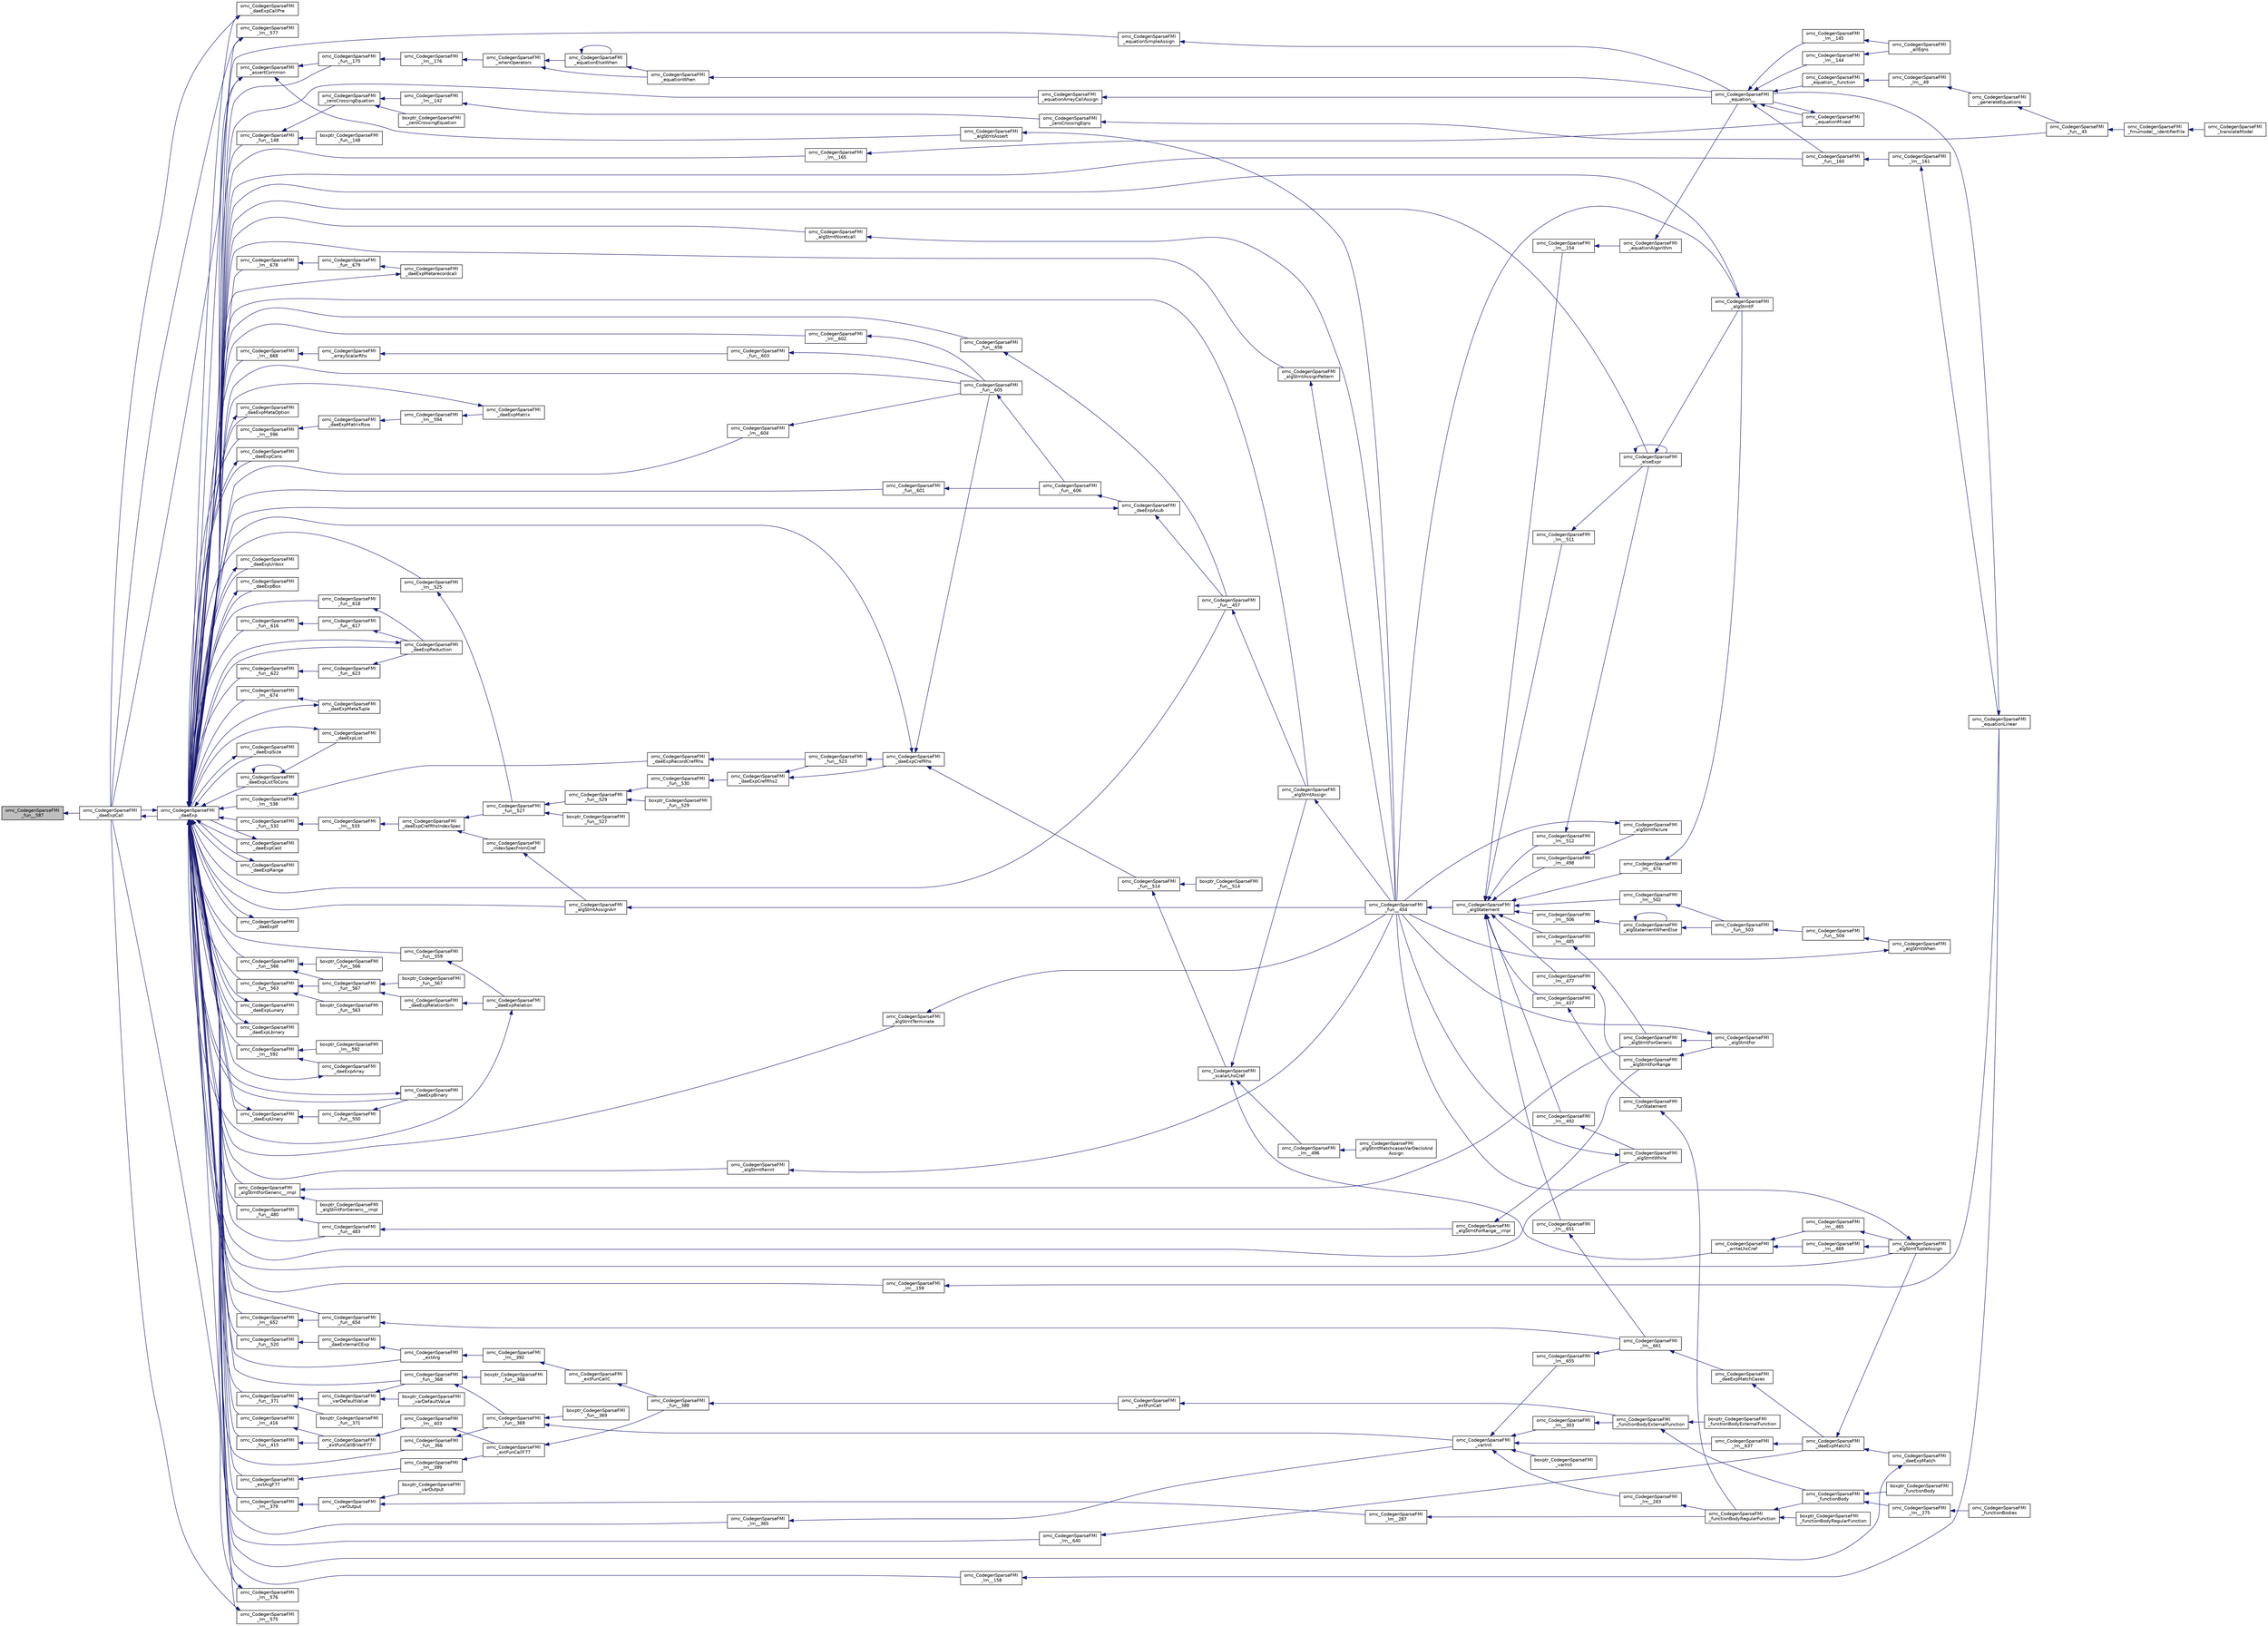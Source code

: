 digraph "omc_CodegenSparseFMI_fun__587"
{
  edge [fontname="Helvetica",fontsize="10",labelfontname="Helvetica",labelfontsize="10"];
  node [fontname="Helvetica",fontsize="10",shape=record];
  rankdir="LR";
  Node138615 [label="omc_CodegenSparseFMI\l_fun__587",height=0.2,width=0.4,color="black", fillcolor="grey75", style="filled", fontcolor="black"];
  Node138615 -> Node138616 [dir="back",color="midnightblue",fontsize="10",style="solid",fontname="Helvetica"];
  Node138616 [label="omc_CodegenSparseFMI\l_daeExpCall",height=0.2,width=0.4,color="black", fillcolor="white", style="filled",URL="$da/d88/_codegen_sparse_f_m_i_8h.html#a48a7b37bcd95aafb972b82321fa96aac"];
  Node138616 -> Node138617 [dir="back",color="midnightblue",fontsize="10",style="solid",fontname="Helvetica"];
  Node138617 [label="omc_CodegenSparseFMI\l_daeExp",height=0.2,width=0.4,color="black", fillcolor="white", style="filled",URL="$da/d88/_codegen_sparse_f_m_i_8h.html#ab26972f772620810838d527d8554f2ac"];
  Node138617 -> Node138618 [dir="back",color="midnightblue",fontsize="10",style="solid",fontname="Helvetica"];
  Node138618 [label="omc_CodegenSparseFMI\l_assertCommon",height=0.2,width=0.4,color="black", fillcolor="white", style="filled",URL="$da/d88/_codegen_sparse_f_m_i_8h.html#affff73cc747add47129bcbacc2d38f9a"];
  Node138618 -> Node138616 [dir="back",color="midnightblue",fontsize="10",style="solid",fontname="Helvetica"];
  Node138618 -> Node138619 [dir="back",color="midnightblue",fontsize="10",style="solid",fontname="Helvetica"];
  Node138619 [label="omc_CodegenSparseFMI\l_algStmtAssert",height=0.2,width=0.4,color="black", fillcolor="white", style="filled",URL="$da/d88/_codegen_sparse_f_m_i_8h.html#a6b429ec5152996a5f9279a3ddf6844b0"];
  Node138619 -> Node138620 [dir="back",color="midnightblue",fontsize="10",style="solid",fontname="Helvetica"];
  Node138620 [label="omc_CodegenSparseFMI\l_fun__454",height=0.2,width=0.4,color="black", fillcolor="white", style="filled",URL="$d1/d2e/_codegen_sparse_f_m_i_8c.html#a38506d8a286cdb1703e9653cec496244"];
  Node138620 -> Node138621 [dir="back",color="midnightblue",fontsize="10",style="solid",fontname="Helvetica"];
  Node138621 [label="omc_CodegenSparseFMI\l_algStatement",height=0.2,width=0.4,color="black", fillcolor="white", style="filled",URL="$da/d88/_codegen_sparse_f_m_i_8h.html#a5d1fbf810cfb458410c3f606dd4518d6"];
  Node138621 -> Node138622 [dir="back",color="midnightblue",fontsize="10",style="solid",fontname="Helvetica"];
  Node138622 [label="omc_CodegenSparseFMI\l_lm__651",height=0.2,width=0.4,color="black", fillcolor="white", style="filled",URL="$d1/d2e/_codegen_sparse_f_m_i_8c.html#a4601ee3bb7611f920e2f9c96c21fce8e"];
  Node138622 -> Node138623 [dir="back",color="midnightblue",fontsize="10",style="solid",fontname="Helvetica"];
  Node138623 [label="omc_CodegenSparseFMI\l_lm__661",height=0.2,width=0.4,color="black", fillcolor="white", style="filled",URL="$d1/d2e/_codegen_sparse_f_m_i_8c.html#af15d08c53a5b48667e16622e16e97ec5"];
  Node138623 -> Node138624 [dir="back",color="midnightblue",fontsize="10",style="solid",fontname="Helvetica"];
  Node138624 [label="omc_CodegenSparseFMI\l_daeExpMatchCases",height=0.2,width=0.4,color="black", fillcolor="white", style="filled",URL="$da/d88/_codegen_sparse_f_m_i_8h.html#a67c72be0aaa49a7a85509e1c5ab98b41"];
  Node138624 -> Node138625 [dir="back",color="midnightblue",fontsize="10",style="solid",fontname="Helvetica"];
  Node138625 [label="omc_CodegenSparseFMI\l_daeExpMatch2",height=0.2,width=0.4,color="black", fillcolor="white", style="filled",URL="$da/d88/_codegen_sparse_f_m_i_8h.html#a3d2d85eda4fc6adaf9f0a30a7a870128"];
  Node138625 -> Node138626 [dir="back",color="midnightblue",fontsize="10",style="solid",fontname="Helvetica"];
  Node138626 [label="omc_CodegenSparseFMI\l_daeExpMatch",height=0.2,width=0.4,color="black", fillcolor="white", style="filled",URL="$da/d88/_codegen_sparse_f_m_i_8h.html#a59ba01dc770311168227b0e3a87b1e1d"];
  Node138626 -> Node138617 [dir="back",color="midnightblue",fontsize="10",style="solid",fontname="Helvetica"];
  Node138625 -> Node138627 [dir="back",color="midnightblue",fontsize="10",style="solid",fontname="Helvetica"];
  Node138627 [label="omc_CodegenSparseFMI\l_algStmtTupleAssign",height=0.2,width=0.4,color="black", fillcolor="white", style="filled",URL="$da/d88/_codegen_sparse_f_m_i_8h.html#a97aeb17841cb7160e7635ac180b44c9c"];
  Node138627 -> Node138620 [dir="back",color="midnightblue",fontsize="10",style="solid",fontname="Helvetica"];
  Node138621 -> Node138628 [dir="back",color="midnightblue",fontsize="10",style="solid",fontname="Helvetica"];
  Node138628 [label="omc_CodegenSparseFMI\l_lm__512",height=0.2,width=0.4,color="black", fillcolor="white", style="filled",URL="$d1/d2e/_codegen_sparse_f_m_i_8c.html#af95888dfe83bb5057d8fd4311bb02812"];
  Node138628 -> Node138629 [dir="back",color="midnightblue",fontsize="10",style="solid",fontname="Helvetica"];
  Node138629 [label="omc_CodegenSparseFMI\l_elseExpr",height=0.2,width=0.4,color="black", fillcolor="white", style="filled",URL="$da/d88/_codegen_sparse_f_m_i_8h.html#ae02994b817886c3b7f562e9552fec536"];
  Node138629 -> Node138629 [dir="back",color="midnightblue",fontsize="10",style="solid",fontname="Helvetica"];
  Node138629 -> Node138630 [dir="back",color="midnightblue",fontsize="10",style="solid",fontname="Helvetica"];
  Node138630 [label="omc_CodegenSparseFMI\l_algStmtIf",height=0.2,width=0.4,color="black", fillcolor="white", style="filled",URL="$da/d88/_codegen_sparse_f_m_i_8h.html#aa72b2ef57d1e5ee8a926acad88bf499d"];
  Node138630 -> Node138620 [dir="back",color="midnightblue",fontsize="10",style="solid",fontname="Helvetica"];
  Node138621 -> Node138631 [dir="back",color="midnightblue",fontsize="10",style="solid",fontname="Helvetica"];
  Node138631 [label="omc_CodegenSparseFMI\l_lm__511",height=0.2,width=0.4,color="black", fillcolor="white", style="filled",URL="$d1/d2e/_codegen_sparse_f_m_i_8c.html#ab0773a7f193a1fc208023bda15bcd13e"];
  Node138631 -> Node138629 [dir="back",color="midnightblue",fontsize="10",style="solid",fontname="Helvetica"];
  Node138621 -> Node138632 [dir="back",color="midnightblue",fontsize="10",style="solid",fontname="Helvetica"];
  Node138632 [label="omc_CodegenSparseFMI\l_lm__506",height=0.2,width=0.4,color="black", fillcolor="white", style="filled",URL="$d1/d2e/_codegen_sparse_f_m_i_8c.html#ab9c484cbc52677b6df8e8fb6df621cc0"];
  Node138632 -> Node138633 [dir="back",color="midnightblue",fontsize="10",style="solid",fontname="Helvetica"];
  Node138633 [label="omc_CodegenSparseFMI\l_algStatementWhenElse",height=0.2,width=0.4,color="black", fillcolor="white", style="filled",URL="$da/d88/_codegen_sparse_f_m_i_8h.html#a55c70c95b005ab4e4a668af539875303"];
  Node138633 -> Node138633 [dir="back",color="midnightblue",fontsize="10",style="solid",fontname="Helvetica"];
  Node138633 -> Node138634 [dir="back",color="midnightblue",fontsize="10",style="solid",fontname="Helvetica"];
  Node138634 [label="omc_CodegenSparseFMI\l_fun__503",height=0.2,width=0.4,color="black", fillcolor="white", style="filled",URL="$d1/d2e/_codegen_sparse_f_m_i_8c.html#a2f60622244298e4d41f2a4f51d7b6875"];
  Node138634 -> Node138635 [dir="back",color="midnightblue",fontsize="10",style="solid",fontname="Helvetica"];
  Node138635 [label="omc_CodegenSparseFMI\l_fun__504",height=0.2,width=0.4,color="black", fillcolor="white", style="filled",URL="$d1/d2e/_codegen_sparse_f_m_i_8c.html#a34c708458b1cf12fb6f5f8b4d739cfd1"];
  Node138635 -> Node138636 [dir="back",color="midnightblue",fontsize="10",style="solid",fontname="Helvetica"];
  Node138636 [label="omc_CodegenSparseFMI\l_algStmtWhen",height=0.2,width=0.4,color="black", fillcolor="white", style="filled",URL="$da/d88/_codegen_sparse_f_m_i_8h.html#a1045cff030f158d7beb1890107038b8d"];
  Node138636 -> Node138620 [dir="back",color="midnightblue",fontsize="10",style="solid",fontname="Helvetica"];
  Node138621 -> Node138637 [dir="back",color="midnightblue",fontsize="10",style="solid",fontname="Helvetica"];
  Node138637 [label="omc_CodegenSparseFMI\l_lm__502",height=0.2,width=0.4,color="black", fillcolor="white", style="filled",URL="$d1/d2e/_codegen_sparse_f_m_i_8c.html#a7b108abc44b96cb6c9ed48e243a90fad"];
  Node138637 -> Node138634 [dir="back",color="midnightblue",fontsize="10",style="solid",fontname="Helvetica"];
  Node138621 -> Node138638 [dir="back",color="midnightblue",fontsize="10",style="solid",fontname="Helvetica"];
  Node138638 [label="omc_CodegenSparseFMI\l_lm__498",height=0.2,width=0.4,color="black", fillcolor="white", style="filled",URL="$d1/d2e/_codegen_sparse_f_m_i_8c.html#a9a587324a76d2a404951bc9b392ed5cb"];
  Node138638 -> Node138639 [dir="back",color="midnightblue",fontsize="10",style="solid",fontname="Helvetica"];
  Node138639 [label="omc_CodegenSparseFMI\l_algStmtFailure",height=0.2,width=0.4,color="black", fillcolor="white", style="filled",URL="$da/d88/_codegen_sparse_f_m_i_8h.html#ad11b2d0a665f24fbe809721a52d58392"];
  Node138639 -> Node138620 [dir="back",color="midnightblue",fontsize="10",style="solid",fontname="Helvetica"];
  Node138621 -> Node138640 [dir="back",color="midnightblue",fontsize="10",style="solid",fontname="Helvetica"];
  Node138640 [label="omc_CodegenSparseFMI\l_lm__492",height=0.2,width=0.4,color="black", fillcolor="white", style="filled",URL="$d1/d2e/_codegen_sparse_f_m_i_8c.html#a72ef5dd5785e8cfbae898a4957299174"];
  Node138640 -> Node138641 [dir="back",color="midnightblue",fontsize="10",style="solid",fontname="Helvetica"];
  Node138641 [label="omc_CodegenSparseFMI\l_algStmtWhile",height=0.2,width=0.4,color="black", fillcolor="white", style="filled",URL="$da/d88/_codegen_sparse_f_m_i_8h.html#a737e817657aa616db460e3a97c2e3107"];
  Node138641 -> Node138620 [dir="back",color="midnightblue",fontsize="10",style="solid",fontname="Helvetica"];
  Node138621 -> Node138642 [dir="back",color="midnightblue",fontsize="10",style="solid",fontname="Helvetica"];
  Node138642 [label="omc_CodegenSparseFMI\l_lm__485",height=0.2,width=0.4,color="black", fillcolor="white", style="filled",URL="$d1/d2e/_codegen_sparse_f_m_i_8c.html#aaee69379b676eacca1ab73ffa0291eea"];
  Node138642 -> Node138643 [dir="back",color="midnightblue",fontsize="10",style="solid",fontname="Helvetica"];
  Node138643 [label="omc_CodegenSparseFMI\l_algStmtForGeneric",height=0.2,width=0.4,color="black", fillcolor="white", style="filled",URL="$da/d88/_codegen_sparse_f_m_i_8h.html#a15ee44d2afe47cb6295a4d916b0ca7a1"];
  Node138643 -> Node138644 [dir="back",color="midnightblue",fontsize="10",style="solid",fontname="Helvetica"];
  Node138644 [label="omc_CodegenSparseFMI\l_algStmtFor",height=0.2,width=0.4,color="black", fillcolor="white", style="filled",URL="$da/d88/_codegen_sparse_f_m_i_8h.html#a4a85a211bdd342c5634f687ac8530821"];
  Node138644 -> Node138620 [dir="back",color="midnightblue",fontsize="10",style="solid",fontname="Helvetica"];
  Node138621 -> Node138645 [dir="back",color="midnightblue",fontsize="10",style="solid",fontname="Helvetica"];
  Node138645 [label="omc_CodegenSparseFMI\l_lm__477",height=0.2,width=0.4,color="black", fillcolor="white", style="filled",URL="$d1/d2e/_codegen_sparse_f_m_i_8c.html#a2f9a22c9a97ca26efa4457a52c8310c9"];
  Node138645 -> Node138646 [dir="back",color="midnightblue",fontsize="10",style="solid",fontname="Helvetica"];
  Node138646 [label="omc_CodegenSparseFMI\l_algStmtForRange",height=0.2,width=0.4,color="black", fillcolor="white", style="filled",URL="$da/d88/_codegen_sparse_f_m_i_8h.html#aec1da676936e15ede37d5d7df69bd5d3"];
  Node138646 -> Node138644 [dir="back",color="midnightblue",fontsize="10",style="solid",fontname="Helvetica"];
  Node138621 -> Node138647 [dir="back",color="midnightblue",fontsize="10",style="solid",fontname="Helvetica"];
  Node138647 [label="omc_CodegenSparseFMI\l_lm__474",height=0.2,width=0.4,color="black", fillcolor="white", style="filled",URL="$d1/d2e/_codegen_sparse_f_m_i_8c.html#a39706f1a079b0966689768a75ddc77b3"];
  Node138647 -> Node138630 [dir="back",color="midnightblue",fontsize="10",style="solid",fontname="Helvetica"];
  Node138621 -> Node138648 [dir="back",color="midnightblue",fontsize="10",style="solid",fontname="Helvetica"];
  Node138648 [label="omc_CodegenSparseFMI\l_lm__437",height=0.2,width=0.4,color="black", fillcolor="white", style="filled",URL="$d1/d2e/_codegen_sparse_f_m_i_8c.html#a1bcb8bb8090787c8cfad3cc233eb2cbb"];
  Node138648 -> Node138649 [dir="back",color="midnightblue",fontsize="10",style="solid",fontname="Helvetica"];
  Node138649 [label="omc_CodegenSparseFMI\l_funStatement",height=0.2,width=0.4,color="black", fillcolor="white", style="filled",URL="$da/d88/_codegen_sparse_f_m_i_8h.html#a6011fbd6700693d91a736f67f7cd333a"];
  Node138649 -> Node138650 [dir="back",color="midnightblue",fontsize="10",style="solid",fontname="Helvetica"];
  Node138650 [label="omc_CodegenSparseFMI\l_functionBodyRegularFunction",height=0.2,width=0.4,color="black", fillcolor="white", style="filled",URL="$da/d88/_codegen_sparse_f_m_i_8h.html#a35f588d60d8560ad7c541738fc9bc5d0"];
  Node138650 -> Node138651 [dir="back",color="midnightblue",fontsize="10",style="solid",fontname="Helvetica"];
  Node138651 [label="boxptr_CodegenSparseFMI\l_functionBodyRegularFunction",height=0.2,width=0.4,color="black", fillcolor="white", style="filled",URL="$da/d88/_codegen_sparse_f_m_i_8h.html#ad0cd59d6ca1bf8ab02b015f235daadf1"];
  Node138650 -> Node138652 [dir="back",color="midnightblue",fontsize="10",style="solid",fontname="Helvetica"];
  Node138652 [label="omc_CodegenSparseFMI\l_functionBody",height=0.2,width=0.4,color="black", fillcolor="white", style="filled",URL="$da/d88/_codegen_sparse_f_m_i_8h.html#a8326dd08d50f77b343a0b1e9fdee90d6"];
  Node138652 -> Node138653 [dir="back",color="midnightblue",fontsize="10",style="solid",fontname="Helvetica"];
  Node138653 [label="boxptr_CodegenSparseFMI\l_functionBody",height=0.2,width=0.4,color="black", fillcolor="white", style="filled",URL="$da/d88/_codegen_sparse_f_m_i_8h.html#a1450c37977ff46f0a318f1740d46b3a2"];
  Node138652 -> Node138654 [dir="back",color="midnightblue",fontsize="10",style="solid",fontname="Helvetica"];
  Node138654 [label="omc_CodegenSparseFMI\l_lm__275",height=0.2,width=0.4,color="black", fillcolor="white", style="filled",URL="$d1/d2e/_codegen_sparse_f_m_i_8c.html#afa6f1fb10983410b266344362bafabb7"];
  Node138654 -> Node138655 [dir="back",color="midnightblue",fontsize="10",style="solid",fontname="Helvetica"];
  Node138655 [label="omc_CodegenSparseFMI\l_functionBodies",height=0.2,width=0.4,color="black", fillcolor="white", style="filled",URL="$da/d88/_codegen_sparse_f_m_i_8h.html#ad5d463f801d993e3be31d7c8963771af"];
  Node138621 -> Node138656 [dir="back",color="midnightblue",fontsize="10",style="solid",fontname="Helvetica"];
  Node138656 [label="omc_CodegenSparseFMI\l_lm__154",height=0.2,width=0.4,color="black", fillcolor="white", style="filled",URL="$d1/d2e/_codegen_sparse_f_m_i_8c.html#a1572fc969206bf7560bccaad1883519a"];
  Node138656 -> Node138657 [dir="back",color="midnightblue",fontsize="10",style="solid",fontname="Helvetica"];
  Node138657 [label="omc_CodegenSparseFMI\l_equationAlgorithm",height=0.2,width=0.4,color="black", fillcolor="white", style="filled",URL="$da/d88/_codegen_sparse_f_m_i_8h.html#adc1144a1e01b13d32f1cd272edef769f"];
  Node138657 -> Node138658 [dir="back",color="midnightblue",fontsize="10",style="solid",fontname="Helvetica"];
  Node138658 [label="omc_CodegenSparseFMI\l_equation__",height=0.2,width=0.4,color="black", fillcolor="white", style="filled",URL="$da/d88/_codegen_sparse_f_m_i_8h.html#a99f4c0cb745d02faf3615bcda104a18a"];
  Node138658 -> Node138659 [dir="back",color="midnightblue",fontsize="10",style="solid",fontname="Helvetica"];
  Node138659 [label="omc_CodegenSparseFMI\l_equationMixed",height=0.2,width=0.4,color="black", fillcolor="white", style="filled",URL="$da/d88/_codegen_sparse_f_m_i_8h.html#ac29f9768bd0d77a3e1e85ee8d33113f2"];
  Node138659 -> Node138658 [dir="back",color="midnightblue",fontsize="10",style="solid",fontname="Helvetica"];
  Node138658 -> Node138660 [dir="back",color="midnightblue",fontsize="10",style="solid",fontname="Helvetica"];
  Node138660 [label="omc_CodegenSparseFMI\l_fun__160",height=0.2,width=0.4,color="black", fillcolor="white", style="filled",URL="$d1/d2e/_codegen_sparse_f_m_i_8c.html#ae706b7e1daac9ecce083bb0f153c4537"];
  Node138660 -> Node138661 [dir="back",color="midnightblue",fontsize="10",style="solid",fontname="Helvetica"];
  Node138661 [label="omc_CodegenSparseFMI\l_lm__161",height=0.2,width=0.4,color="black", fillcolor="white", style="filled",URL="$d1/d2e/_codegen_sparse_f_m_i_8c.html#afef10b15667b5fa348e2e5474100a059"];
  Node138661 -> Node138662 [dir="back",color="midnightblue",fontsize="10",style="solid",fontname="Helvetica"];
  Node138662 [label="omc_CodegenSparseFMI\l_equationLinear",height=0.2,width=0.4,color="black", fillcolor="white", style="filled",URL="$da/d88/_codegen_sparse_f_m_i_8h.html#ae8ae758cee8e51f80c69f273ea2dead4"];
  Node138662 -> Node138658 [dir="back",color="midnightblue",fontsize="10",style="solid",fontname="Helvetica"];
  Node138658 -> Node138663 [dir="back",color="midnightblue",fontsize="10",style="solid",fontname="Helvetica"];
  Node138663 [label="omc_CodegenSparseFMI\l_lm__145",height=0.2,width=0.4,color="black", fillcolor="white", style="filled",URL="$d1/d2e/_codegen_sparse_f_m_i_8c.html#a482b9fe4a2cf1170ba37c04cbeeba56b"];
  Node138663 -> Node138664 [dir="back",color="midnightblue",fontsize="10",style="solid",fontname="Helvetica"];
  Node138664 [label="omc_CodegenSparseFMI\l_allEqns",height=0.2,width=0.4,color="black", fillcolor="white", style="filled",URL="$da/d88/_codegen_sparse_f_m_i_8h.html#a94fa0652e8d98e8869394cc988af391b"];
  Node138658 -> Node138665 [dir="back",color="midnightblue",fontsize="10",style="solid",fontname="Helvetica"];
  Node138665 [label="omc_CodegenSparseFMI\l_lm__144",height=0.2,width=0.4,color="black", fillcolor="white", style="filled",URL="$d1/d2e/_codegen_sparse_f_m_i_8c.html#a53bc84287c3730b73c523380ca378dcf"];
  Node138665 -> Node138664 [dir="back",color="midnightblue",fontsize="10",style="solid",fontname="Helvetica"];
  Node138658 -> Node138666 [dir="back",color="midnightblue",fontsize="10",style="solid",fontname="Helvetica"];
  Node138666 [label="omc_CodegenSparseFMI\l_equation__function",height=0.2,width=0.4,color="black", fillcolor="white", style="filled",URL="$da/d88/_codegen_sparse_f_m_i_8h.html#a3b6d78478d2920ade27380933feef664"];
  Node138666 -> Node138667 [dir="back",color="midnightblue",fontsize="10",style="solid",fontname="Helvetica"];
  Node138667 [label="omc_CodegenSparseFMI\l_lm__49",height=0.2,width=0.4,color="black", fillcolor="white", style="filled",URL="$d1/d2e/_codegen_sparse_f_m_i_8c.html#afd950130e5951ce5d9b078504b8e5445"];
  Node138667 -> Node138668 [dir="back",color="midnightblue",fontsize="10",style="solid",fontname="Helvetica"];
  Node138668 [label="omc_CodegenSparseFMI\l_generateEquations",height=0.2,width=0.4,color="black", fillcolor="white", style="filled",URL="$da/d88/_codegen_sparse_f_m_i_8h.html#a944e50c37aa93fa6e9c540a7d9a7f671"];
  Node138668 -> Node138669 [dir="back",color="midnightblue",fontsize="10",style="solid",fontname="Helvetica"];
  Node138669 [label="omc_CodegenSparseFMI\l_fun__45",height=0.2,width=0.4,color="black", fillcolor="white", style="filled",URL="$d1/d2e/_codegen_sparse_f_m_i_8c.html#a33c397eee4567dbaf5269d88f9ea50f2"];
  Node138669 -> Node138670 [dir="back",color="midnightblue",fontsize="10",style="solid",fontname="Helvetica"];
  Node138670 [label="omc_CodegenSparseFMI\l_fmumodel__identifierFile",height=0.2,width=0.4,color="black", fillcolor="white", style="filled",URL="$da/d88/_codegen_sparse_f_m_i_8h.html#a0d704247081fbb1f268bdd5ae5d7f3f3"];
  Node138670 -> Node138671 [dir="back",color="midnightblue",fontsize="10",style="solid",fontname="Helvetica"];
  Node138671 [label="omc_CodegenSparseFMI\l_translateModel",height=0.2,width=0.4,color="black", fillcolor="white", style="filled",URL="$da/d88/_codegen_sparse_f_m_i_8h.html#a6e115544fcae7968ab9fa00a0ea17b1d"];
  Node138618 -> Node138672 [dir="back",color="midnightblue",fontsize="10",style="solid",fontname="Helvetica"];
  Node138672 [label="omc_CodegenSparseFMI\l_fun__175",height=0.2,width=0.4,color="black", fillcolor="white", style="filled",URL="$d1/d2e/_codegen_sparse_f_m_i_8c.html#ae71d3dbce84027f4da25d630128e9f06"];
  Node138672 -> Node138673 [dir="back",color="midnightblue",fontsize="10",style="solid",fontname="Helvetica"];
  Node138673 [label="omc_CodegenSparseFMI\l_lm__176",height=0.2,width=0.4,color="black", fillcolor="white", style="filled",URL="$d1/d2e/_codegen_sparse_f_m_i_8c.html#a3aab67e796da3718ac21ae4e0b10522b"];
  Node138673 -> Node138674 [dir="back",color="midnightblue",fontsize="10",style="solid",fontname="Helvetica"];
  Node138674 [label="omc_CodegenSparseFMI\l_whenOperators",height=0.2,width=0.4,color="black", fillcolor="white", style="filled",URL="$da/d88/_codegen_sparse_f_m_i_8h.html#aaa56a6cbe937c9e43604fbefcddc43d4"];
  Node138674 -> Node138675 [dir="back",color="midnightblue",fontsize="10",style="solid",fontname="Helvetica"];
  Node138675 [label="omc_CodegenSparseFMI\l_equationElseWhen",height=0.2,width=0.4,color="black", fillcolor="white", style="filled",URL="$da/d88/_codegen_sparse_f_m_i_8h.html#a9252f94be6a8d4db5d542a2a30867d21"];
  Node138675 -> Node138675 [dir="back",color="midnightblue",fontsize="10",style="solid",fontname="Helvetica"];
  Node138675 -> Node138676 [dir="back",color="midnightblue",fontsize="10",style="solid",fontname="Helvetica"];
  Node138676 [label="omc_CodegenSparseFMI\l_equationWhen",height=0.2,width=0.4,color="black", fillcolor="white", style="filled",URL="$da/d88/_codegen_sparse_f_m_i_8h.html#a182b50d619540de019adbeb9053f85d2"];
  Node138676 -> Node138658 [dir="back",color="midnightblue",fontsize="10",style="solid",fontname="Helvetica"];
  Node138674 -> Node138676 [dir="back",color="midnightblue",fontsize="10",style="solid",fontname="Helvetica"];
  Node138617 -> Node138677 [dir="back",color="midnightblue",fontsize="10",style="solid",fontname="Helvetica"];
  Node138677 [label="omc_CodegenSparseFMI\l_algStmtAssignPattern",height=0.2,width=0.4,color="black", fillcolor="white", style="filled",URL="$da/d88/_codegen_sparse_f_m_i_8h.html#aa769cf6a279946c8484ba60efafa1bc7"];
  Node138677 -> Node138620 [dir="back",color="midnightblue",fontsize="10",style="solid",fontname="Helvetica"];
  Node138617 -> Node138678 [dir="back",color="midnightblue",fontsize="10",style="solid",fontname="Helvetica"];
  Node138678 [label="omc_CodegenSparseFMI\l_lm__678",height=0.2,width=0.4,color="black", fillcolor="white", style="filled",URL="$d1/d2e/_codegen_sparse_f_m_i_8c.html#a128c47290974b3ffbcea043e82979943"];
  Node138678 -> Node138679 [dir="back",color="midnightblue",fontsize="10",style="solid",fontname="Helvetica"];
  Node138679 [label="omc_CodegenSparseFMI\l_fun__679",height=0.2,width=0.4,color="black", fillcolor="white", style="filled",URL="$d1/d2e/_codegen_sparse_f_m_i_8c.html#a2365ba198f39b872daa06cc5d23c6252"];
  Node138679 -> Node138680 [dir="back",color="midnightblue",fontsize="10",style="solid",fontname="Helvetica"];
  Node138680 [label="omc_CodegenSparseFMI\l_daeExpMetarecordcall",height=0.2,width=0.4,color="black", fillcolor="white", style="filled",URL="$da/d88/_codegen_sparse_f_m_i_8h.html#af4d3cdaeb7380d8a65146e12030c5c0e"];
  Node138680 -> Node138617 [dir="back",color="midnightblue",fontsize="10",style="solid",fontname="Helvetica"];
  Node138617 -> Node138681 [dir="back",color="midnightblue",fontsize="10",style="solid",fontname="Helvetica"];
  Node138681 [label="omc_CodegenSparseFMI\l_daeExpMetaOption",height=0.2,width=0.4,color="black", fillcolor="white", style="filled",URL="$da/d88/_codegen_sparse_f_m_i_8h.html#ae536b39241762561555271004c37440e"];
  Node138681 -> Node138617 [dir="back",color="midnightblue",fontsize="10",style="solid",fontname="Helvetica"];
  Node138617 -> Node138682 [dir="back",color="midnightblue",fontsize="10",style="solid",fontname="Helvetica"];
  Node138682 [label="omc_CodegenSparseFMI\l_lm__674",height=0.2,width=0.4,color="black", fillcolor="white", style="filled",URL="$d1/d2e/_codegen_sparse_f_m_i_8c.html#ad52f1b672015908228e495a9b9ff40ca"];
  Node138682 -> Node138683 [dir="back",color="midnightblue",fontsize="10",style="solid",fontname="Helvetica"];
  Node138683 [label="omc_CodegenSparseFMI\l_daeExpMetaTuple",height=0.2,width=0.4,color="black", fillcolor="white", style="filled",URL="$da/d88/_codegen_sparse_f_m_i_8h.html#a37dab4d4c7bc7fd838505c060a8b9049"];
  Node138683 -> Node138617 [dir="back",color="midnightblue",fontsize="10",style="solid",fontname="Helvetica"];
  Node138617 -> Node138684 [dir="back",color="midnightblue",fontsize="10",style="solid",fontname="Helvetica"];
  Node138684 [label="omc_CodegenSparseFMI\l_daeExpCons",height=0.2,width=0.4,color="black", fillcolor="white", style="filled",URL="$da/d88/_codegen_sparse_f_m_i_8h.html#ab881b9f7dbddb69fe91bb74c9c5c54c1"];
  Node138684 -> Node138617 [dir="back",color="midnightblue",fontsize="10",style="solid",fontname="Helvetica"];
  Node138617 -> Node138685 [dir="back",color="midnightblue",fontsize="10",style="solid",fontname="Helvetica"];
  Node138685 [label="omc_CodegenSparseFMI\l_daeExpListToCons",height=0.2,width=0.4,color="black", fillcolor="white", style="filled",URL="$da/d88/_codegen_sparse_f_m_i_8h.html#a1d1ae6cb82e69292e58b8c65e002ea55"];
  Node138685 -> Node138685 [dir="back",color="midnightblue",fontsize="10",style="solid",fontname="Helvetica"];
  Node138685 -> Node138686 [dir="back",color="midnightblue",fontsize="10",style="solid",fontname="Helvetica"];
  Node138686 [label="omc_CodegenSparseFMI\l_daeExpList",height=0.2,width=0.4,color="black", fillcolor="white", style="filled",URL="$da/d88/_codegen_sparse_f_m_i_8h.html#a2f666b582c610d5c8b23988ecba9664b"];
  Node138686 -> Node138617 [dir="back",color="midnightblue",fontsize="10",style="solid",fontname="Helvetica"];
  Node138617 -> Node138687 [dir="back",color="midnightblue",fontsize="10",style="solid",fontname="Helvetica"];
  Node138687 [label="omc_CodegenSparseFMI\l_lm__668",height=0.2,width=0.4,color="black", fillcolor="white", style="filled",URL="$d1/d2e/_codegen_sparse_f_m_i_8c.html#a76351725b41da0af498aadf54b92c275"];
  Node138687 -> Node138688 [dir="back",color="midnightblue",fontsize="10",style="solid",fontname="Helvetica"];
  Node138688 [label="omc_CodegenSparseFMI\l_arrayScalarRhs",height=0.2,width=0.4,color="black", fillcolor="white", style="filled",URL="$da/d88/_codegen_sparse_f_m_i_8h.html#ab4de96fd8fb5647ef325ca122a4753f3"];
  Node138688 -> Node138689 [dir="back",color="midnightblue",fontsize="10",style="solid",fontname="Helvetica"];
  Node138689 [label="omc_CodegenSparseFMI\l_fun__603",height=0.2,width=0.4,color="black", fillcolor="white", style="filled",URL="$d1/d2e/_codegen_sparse_f_m_i_8c.html#adbd2857da6df0e479b3bd77c5b7a8f7d"];
  Node138689 -> Node138690 [dir="back",color="midnightblue",fontsize="10",style="solid",fontname="Helvetica"];
  Node138690 [label="omc_CodegenSparseFMI\l_fun__605",height=0.2,width=0.4,color="black", fillcolor="white", style="filled",URL="$d1/d2e/_codegen_sparse_f_m_i_8c.html#a9bd0f333ed74be93d8bd6468cde56736"];
  Node138690 -> Node138691 [dir="back",color="midnightblue",fontsize="10",style="solid",fontname="Helvetica"];
  Node138691 [label="omc_CodegenSparseFMI\l_fun__606",height=0.2,width=0.4,color="black", fillcolor="white", style="filled",URL="$d1/d2e/_codegen_sparse_f_m_i_8c.html#a57e7ee8cc6cf0e5de142a92a92caf6d0"];
  Node138691 -> Node138692 [dir="back",color="midnightblue",fontsize="10",style="solid",fontname="Helvetica"];
  Node138692 [label="omc_CodegenSparseFMI\l_daeExpAsub",height=0.2,width=0.4,color="black", fillcolor="white", style="filled",URL="$da/d88/_codegen_sparse_f_m_i_8h.html#ab042430b0f630bd548c9122206a41a76"];
  Node138692 -> Node138617 [dir="back",color="midnightblue",fontsize="10",style="solid",fontname="Helvetica"];
  Node138692 -> Node138693 [dir="back",color="midnightblue",fontsize="10",style="solid",fontname="Helvetica"];
  Node138693 [label="omc_CodegenSparseFMI\l_fun__457",height=0.2,width=0.4,color="black", fillcolor="white", style="filled",URL="$d1/d2e/_codegen_sparse_f_m_i_8c.html#a9a66843f2c8f85ed8a0e89829eadf41b"];
  Node138693 -> Node138694 [dir="back",color="midnightblue",fontsize="10",style="solid",fontname="Helvetica"];
  Node138694 [label="omc_CodegenSparseFMI\l_algStmtAssign",height=0.2,width=0.4,color="black", fillcolor="white", style="filled",URL="$da/d88/_codegen_sparse_f_m_i_8h.html#a1c3cbb22c2453d6b93e5a19e87126639"];
  Node138694 -> Node138620 [dir="back",color="midnightblue",fontsize="10",style="solid",fontname="Helvetica"];
  Node138617 -> Node138695 [dir="back",color="midnightblue",fontsize="10",style="solid",fontname="Helvetica"];
  Node138695 [label="omc_CodegenSparseFMI\l_daeExpUnbox",height=0.2,width=0.4,color="black", fillcolor="white", style="filled",URL="$da/d88/_codegen_sparse_f_m_i_8h.html#ad8a93ec5bfec6454d268e95a82bf96b8"];
  Node138695 -> Node138617 [dir="back",color="midnightblue",fontsize="10",style="solid",fontname="Helvetica"];
  Node138617 -> Node138696 [dir="back",color="midnightblue",fontsize="10",style="solid",fontname="Helvetica"];
  Node138696 [label="omc_CodegenSparseFMI\l_daeExpBox",height=0.2,width=0.4,color="black", fillcolor="white", style="filled",URL="$da/d88/_codegen_sparse_f_m_i_8h.html#a39dc1615a535b01d20db9b87fc607d3c"];
  Node138696 -> Node138617 [dir="back",color="midnightblue",fontsize="10",style="solid",fontname="Helvetica"];
  Node138617 -> Node138697 [dir="back",color="midnightblue",fontsize="10",style="solid",fontname="Helvetica"];
  Node138697 [label="omc_CodegenSparseFMI\l_fun__654",height=0.2,width=0.4,color="black", fillcolor="white", style="filled",URL="$d1/d2e/_codegen_sparse_f_m_i_8c.html#a779418d021f2bf6e5e05257271d6512f"];
  Node138697 -> Node138623 [dir="back",color="midnightblue",fontsize="10",style="solid",fontname="Helvetica"];
  Node138617 -> Node138698 [dir="back",color="midnightblue",fontsize="10",style="solid",fontname="Helvetica"];
  Node138698 [label="omc_CodegenSparseFMI\l_lm__652",height=0.2,width=0.4,color="black", fillcolor="white", style="filled",URL="$d1/d2e/_codegen_sparse_f_m_i_8c.html#afb77daba20dc13d99f8916228d277ad2"];
  Node138698 -> Node138697 [dir="back",color="midnightblue",fontsize="10",style="solid",fontname="Helvetica"];
  Node138617 -> Node138699 [dir="back",color="midnightblue",fontsize="10",style="solid",fontname="Helvetica"];
  Node138699 [label="omc_CodegenSparseFMI\l_lm__640",height=0.2,width=0.4,color="black", fillcolor="white", style="filled",URL="$d1/d2e/_codegen_sparse_f_m_i_8c.html#ab7ae5141c274871c57b0fb912e7ddaf7"];
  Node138699 -> Node138625 [dir="back",color="midnightblue",fontsize="10",style="solid",fontname="Helvetica"];
  Node138617 -> Node138700 [dir="back",color="midnightblue",fontsize="10",style="solid",fontname="Helvetica"];
  Node138700 [label="omc_CodegenSparseFMI\l_daeExpReduction",height=0.2,width=0.4,color="black", fillcolor="white", style="filled",URL="$da/d88/_codegen_sparse_f_m_i_8h.html#a215e1cfa638090eb2c87b8d31be99cf0"];
  Node138700 -> Node138617 [dir="back",color="midnightblue",fontsize="10",style="solid",fontname="Helvetica"];
  Node138617 -> Node138701 [dir="back",color="midnightblue",fontsize="10",style="solid",fontname="Helvetica"];
  Node138701 [label="omc_CodegenSparseFMI\l_fun__622",height=0.2,width=0.4,color="black", fillcolor="white", style="filled",URL="$d1/d2e/_codegen_sparse_f_m_i_8c.html#ae5c95b0ba06e68ed18a5d60da4cda046"];
  Node138701 -> Node138702 [dir="back",color="midnightblue",fontsize="10",style="solid",fontname="Helvetica"];
  Node138702 [label="omc_CodegenSparseFMI\l_fun__623",height=0.2,width=0.4,color="black", fillcolor="white", style="filled",URL="$d1/d2e/_codegen_sparse_f_m_i_8c.html#ad252a6b0c4628a8f587fbfdf6b702226"];
  Node138702 -> Node138700 [dir="back",color="midnightblue",fontsize="10",style="solid",fontname="Helvetica"];
  Node138617 -> Node138703 [dir="back",color="midnightblue",fontsize="10",style="solid",fontname="Helvetica"];
  Node138703 [label="omc_CodegenSparseFMI\l_fun__618",height=0.2,width=0.4,color="black", fillcolor="white", style="filled",URL="$d1/d2e/_codegen_sparse_f_m_i_8c.html#a6b9efcf5bb1e83e9d6d64821e5b15530"];
  Node138703 -> Node138700 [dir="back",color="midnightblue",fontsize="10",style="solid",fontname="Helvetica"];
  Node138617 -> Node138704 [dir="back",color="midnightblue",fontsize="10",style="solid",fontname="Helvetica"];
  Node138704 [label="omc_CodegenSparseFMI\l_fun__616",height=0.2,width=0.4,color="black", fillcolor="white", style="filled",URL="$d1/d2e/_codegen_sparse_f_m_i_8c.html#a635859e8c511453505953fab612853b3"];
  Node138704 -> Node138705 [dir="back",color="midnightblue",fontsize="10",style="solid",fontname="Helvetica"];
  Node138705 [label="omc_CodegenSparseFMI\l_fun__617",height=0.2,width=0.4,color="black", fillcolor="white", style="filled",URL="$d1/d2e/_codegen_sparse_f_m_i_8c.html#aa08069808fe588458678d9549eb3b245"];
  Node138705 -> Node138700 [dir="back",color="midnightblue",fontsize="10",style="solid",fontname="Helvetica"];
  Node138617 -> Node138706 [dir="back",color="midnightblue",fontsize="10",style="solid",fontname="Helvetica"];
  Node138706 [label="omc_CodegenSparseFMI\l_daeExpSize",height=0.2,width=0.4,color="black", fillcolor="white", style="filled",URL="$da/d88/_codegen_sparse_f_m_i_8h.html#a65806134dc2b86c56ad13bd542641799"];
  Node138706 -> Node138617 [dir="back",color="midnightblue",fontsize="10",style="solid",fontname="Helvetica"];
  Node138617 -> Node138707 [dir="back",color="midnightblue",fontsize="10",style="solid",fontname="Helvetica"];
  Node138707 [label="omc_CodegenSparseFMI\l_daeExpCallPre",height=0.2,width=0.4,color="black", fillcolor="white", style="filled",URL="$da/d88/_codegen_sparse_f_m_i_8h.html#a14fa316eb180ca150badd71a2b426953"];
  Node138707 -> Node138616 [dir="back",color="midnightblue",fontsize="10",style="solid",fontname="Helvetica"];
  Node138617 -> Node138690 [dir="back",color="midnightblue",fontsize="10",style="solid",fontname="Helvetica"];
  Node138617 -> Node138708 [dir="back",color="midnightblue",fontsize="10",style="solid",fontname="Helvetica"];
  Node138708 [label="omc_CodegenSparseFMI\l_lm__604",height=0.2,width=0.4,color="black", fillcolor="white", style="filled",URL="$d1/d2e/_codegen_sparse_f_m_i_8c.html#a1ea19ba89eb6b92706330d280b4a28c4"];
  Node138708 -> Node138690 [dir="back",color="midnightblue",fontsize="10",style="solid",fontname="Helvetica"];
  Node138617 -> Node138709 [dir="back",color="midnightblue",fontsize="10",style="solid",fontname="Helvetica"];
  Node138709 [label="omc_CodegenSparseFMI\l_lm__602",height=0.2,width=0.4,color="black", fillcolor="white", style="filled",URL="$d1/d2e/_codegen_sparse_f_m_i_8c.html#a033ed9fe3cb36fea59e62007c6a4d090"];
  Node138709 -> Node138690 [dir="back",color="midnightblue",fontsize="10",style="solid",fontname="Helvetica"];
  Node138617 -> Node138710 [dir="back",color="midnightblue",fontsize="10",style="solid",fontname="Helvetica"];
  Node138710 [label="omc_CodegenSparseFMI\l_fun__601",height=0.2,width=0.4,color="black", fillcolor="white", style="filled",URL="$d1/d2e/_codegen_sparse_f_m_i_8c.html#a7e7064f5d085e776607bd7e91ba97557"];
  Node138710 -> Node138691 [dir="back",color="midnightblue",fontsize="10",style="solid",fontname="Helvetica"];
  Node138617 -> Node138711 [dir="back",color="midnightblue",fontsize="10",style="solid",fontname="Helvetica"];
  Node138711 [label="omc_CodegenSparseFMI\l_daeExpCast",height=0.2,width=0.4,color="black", fillcolor="white", style="filled",URL="$da/d88/_codegen_sparse_f_m_i_8h.html#a4925df985f63c7b864fc53ff465f925e"];
  Node138711 -> Node138617 [dir="back",color="midnightblue",fontsize="10",style="solid",fontname="Helvetica"];
  Node138617 -> Node138712 [dir="back",color="midnightblue",fontsize="10",style="solid",fontname="Helvetica"];
  Node138712 [label="omc_CodegenSparseFMI\l_daeExpRange",height=0.2,width=0.4,color="black", fillcolor="white", style="filled",URL="$da/d88/_codegen_sparse_f_m_i_8h.html#ab06fb091af14bb2ea0472c05fb26c075"];
  Node138712 -> Node138617 [dir="back",color="midnightblue",fontsize="10",style="solid",fontname="Helvetica"];
  Node138617 -> Node138713 [dir="back",color="midnightblue",fontsize="10",style="solid",fontname="Helvetica"];
  Node138713 [label="omc_CodegenSparseFMI\l_lm__596",height=0.2,width=0.4,color="black", fillcolor="white", style="filled",URL="$d1/d2e/_codegen_sparse_f_m_i_8c.html#a14d5df57654fa55b92d5aff9036ec0ab"];
  Node138713 -> Node138714 [dir="back",color="midnightblue",fontsize="10",style="solid",fontname="Helvetica"];
  Node138714 [label="omc_CodegenSparseFMI\l_daeExpMatrixRow",height=0.2,width=0.4,color="black", fillcolor="white", style="filled",URL="$da/d88/_codegen_sparse_f_m_i_8h.html#aaa8e0e4a311cbf73da7a14c47f4570ac"];
  Node138714 -> Node138715 [dir="back",color="midnightblue",fontsize="10",style="solid",fontname="Helvetica"];
  Node138715 [label="omc_CodegenSparseFMI\l_lm__594",height=0.2,width=0.4,color="black", fillcolor="white", style="filled",URL="$d1/d2e/_codegen_sparse_f_m_i_8c.html#a6851ce9fae595fa7b523b79ce247f9ea"];
  Node138715 -> Node138716 [dir="back",color="midnightblue",fontsize="10",style="solid",fontname="Helvetica"];
  Node138716 [label="omc_CodegenSparseFMI\l_daeExpMatrix",height=0.2,width=0.4,color="black", fillcolor="white", style="filled",URL="$da/d88/_codegen_sparse_f_m_i_8h.html#a6f74e3aeec53ec03a5f219a12576dca4"];
  Node138716 -> Node138617 [dir="back",color="midnightblue",fontsize="10",style="solid",fontname="Helvetica"];
  Node138617 -> Node138717 [dir="back",color="midnightblue",fontsize="10",style="solid",fontname="Helvetica"];
  Node138717 [label="omc_CodegenSparseFMI\l_lm__592",height=0.2,width=0.4,color="black", fillcolor="white", style="filled",URL="$d1/d2e/_codegen_sparse_f_m_i_8c.html#a2e9ed496758b97468e8f6941914f675c"];
  Node138717 -> Node138718 [dir="back",color="midnightblue",fontsize="10",style="solid",fontname="Helvetica"];
  Node138718 [label="omc_CodegenSparseFMI\l_daeExpArray",height=0.2,width=0.4,color="black", fillcolor="white", style="filled",URL="$da/d88/_codegen_sparse_f_m_i_8h.html#a88f664ab98fd5d6d05ad0e1958fa159f"];
  Node138718 -> Node138617 [dir="back",color="midnightblue",fontsize="10",style="solid",fontname="Helvetica"];
  Node138717 -> Node138719 [dir="back",color="midnightblue",fontsize="10",style="solid",fontname="Helvetica"];
  Node138719 [label="boxptr_CodegenSparseFMI\l_lm__592",height=0.2,width=0.4,color="black", fillcolor="white", style="filled",URL="$d1/d2e/_codegen_sparse_f_m_i_8c.html#a14367956a97e5e5449a9ee418310e77f"];
  Node138617 -> Node138616 [dir="back",color="midnightblue",fontsize="10",style="solid",fontname="Helvetica"];
  Node138617 -> Node138720 [dir="back",color="midnightblue",fontsize="10",style="solid",fontname="Helvetica"];
  Node138720 [label="omc_CodegenSparseFMI\l_lm__577",height=0.2,width=0.4,color="black", fillcolor="white", style="filled",URL="$d1/d2e/_codegen_sparse_f_m_i_8c.html#aa4835158f163790c1f9e865fa1b20423"];
  Node138720 -> Node138616 [dir="back",color="midnightblue",fontsize="10",style="solid",fontname="Helvetica"];
  Node138617 -> Node138721 [dir="back",color="midnightblue",fontsize="10",style="solid",fontname="Helvetica"];
  Node138721 [label="omc_CodegenSparseFMI\l_lm__576",height=0.2,width=0.4,color="black", fillcolor="white", style="filled",URL="$d1/d2e/_codegen_sparse_f_m_i_8c.html#a40ec6104238226b95ab6a66b9cfeebaf"];
  Node138721 -> Node138616 [dir="back",color="midnightblue",fontsize="10",style="solid",fontname="Helvetica"];
  Node138617 -> Node138722 [dir="back",color="midnightblue",fontsize="10",style="solid",fontname="Helvetica"];
  Node138722 [label="omc_CodegenSparseFMI\l_lm__575",height=0.2,width=0.4,color="black", fillcolor="white", style="filled",URL="$d1/d2e/_codegen_sparse_f_m_i_8c.html#a88ecf3a6232cff443bc5d54993d50fc8"];
  Node138722 -> Node138616 [dir="back",color="midnightblue",fontsize="10",style="solid",fontname="Helvetica"];
  Node138617 -> Node138723 [dir="back",color="midnightblue",fontsize="10",style="solid",fontname="Helvetica"];
  Node138723 [label="omc_CodegenSparseFMI\l_daeExpIf",height=0.2,width=0.4,color="black", fillcolor="white", style="filled",URL="$da/d88/_codegen_sparse_f_m_i_8h.html#adab7f987725ccb3a03744e1de01d4c79"];
  Node138723 -> Node138617 [dir="back",color="midnightblue",fontsize="10",style="solid",fontname="Helvetica"];
  Node138617 -> Node138724 [dir="back",color="midnightblue",fontsize="10",style="solid",fontname="Helvetica"];
  Node138724 [label="omc_CodegenSparseFMI\l_fun__566",height=0.2,width=0.4,color="black", fillcolor="white", style="filled",URL="$d1/d2e/_codegen_sparse_f_m_i_8c.html#ad34858a04dcb80cd422869b85ac7c18d"];
  Node138724 -> Node138725 [dir="back",color="midnightblue",fontsize="10",style="solid",fontname="Helvetica"];
  Node138725 [label="omc_CodegenSparseFMI\l_fun__567",height=0.2,width=0.4,color="black", fillcolor="white", style="filled",URL="$d1/d2e/_codegen_sparse_f_m_i_8c.html#aef7d2649f8ac06f68ee746f6547d3e38"];
  Node138725 -> Node138726 [dir="back",color="midnightblue",fontsize="10",style="solid",fontname="Helvetica"];
  Node138726 [label="omc_CodegenSparseFMI\l_daeExpRelationSim",height=0.2,width=0.4,color="black", fillcolor="white", style="filled",URL="$da/d88/_codegen_sparse_f_m_i_8h.html#af7a4eaffacd2294a72d4d75d8c1c750d"];
  Node138726 -> Node138727 [dir="back",color="midnightblue",fontsize="10",style="solid",fontname="Helvetica"];
  Node138727 [label="omc_CodegenSparseFMI\l_daeExpRelation",height=0.2,width=0.4,color="black", fillcolor="white", style="filled",URL="$da/d88/_codegen_sparse_f_m_i_8h.html#af5c266092524f9c43b3e5ed60bde1598"];
  Node138727 -> Node138617 [dir="back",color="midnightblue",fontsize="10",style="solid",fontname="Helvetica"];
  Node138725 -> Node138728 [dir="back",color="midnightblue",fontsize="10",style="solid",fontname="Helvetica"];
  Node138728 [label="boxptr_CodegenSparseFMI\l_fun__567",height=0.2,width=0.4,color="black", fillcolor="white", style="filled",URL="$d1/d2e/_codegen_sparse_f_m_i_8c.html#a4dc4b62519efd3816c40fd491aaa13b0"];
  Node138724 -> Node138729 [dir="back",color="midnightblue",fontsize="10",style="solid",fontname="Helvetica"];
  Node138729 [label="boxptr_CodegenSparseFMI\l_fun__566",height=0.2,width=0.4,color="black", fillcolor="white", style="filled",URL="$d1/d2e/_codegen_sparse_f_m_i_8c.html#a3c4a6d6041e14096e6ab87ed411992ba"];
  Node138617 -> Node138730 [dir="back",color="midnightblue",fontsize="10",style="solid",fontname="Helvetica"];
  Node138730 [label="omc_CodegenSparseFMI\l_fun__563",height=0.2,width=0.4,color="black", fillcolor="white", style="filled",URL="$d1/d2e/_codegen_sparse_f_m_i_8c.html#a299b039f830fdd036c59be5072bb62f8"];
  Node138730 -> Node138725 [dir="back",color="midnightblue",fontsize="10",style="solid",fontname="Helvetica"];
  Node138730 -> Node138731 [dir="back",color="midnightblue",fontsize="10",style="solid",fontname="Helvetica"];
  Node138731 [label="boxptr_CodegenSparseFMI\l_fun__563",height=0.2,width=0.4,color="black", fillcolor="white", style="filled",URL="$d1/d2e/_codegen_sparse_f_m_i_8c.html#ab0129ca19779d8146bf4ef226594e5d6"];
  Node138617 -> Node138732 [dir="back",color="midnightblue",fontsize="10",style="solid",fontname="Helvetica"];
  Node138732 [label="omc_CodegenSparseFMI\l_fun__559",height=0.2,width=0.4,color="black", fillcolor="white", style="filled",URL="$d1/d2e/_codegen_sparse_f_m_i_8c.html#a5dbc7fcb9ca1752d28d85113c0e18957"];
  Node138732 -> Node138727 [dir="back",color="midnightblue",fontsize="10",style="solid",fontname="Helvetica"];
  Node138617 -> Node138733 [dir="back",color="midnightblue",fontsize="10",style="solid",fontname="Helvetica"];
  Node138733 [label="omc_CodegenSparseFMI\l_daeExpLunary",height=0.2,width=0.4,color="black", fillcolor="white", style="filled",URL="$da/d88/_codegen_sparse_f_m_i_8h.html#a2aa1a5d377bfb468965ccc50a6f50cb6"];
  Node138733 -> Node138617 [dir="back",color="midnightblue",fontsize="10",style="solid",fontname="Helvetica"];
  Node138617 -> Node138734 [dir="back",color="midnightblue",fontsize="10",style="solid",fontname="Helvetica"];
  Node138734 [label="omc_CodegenSparseFMI\l_daeExpLbinary",height=0.2,width=0.4,color="black", fillcolor="white", style="filled",URL="$da/d88/_codegen_sparse_f_m_i_8h.html#a0f27518bcedaf68af58ebf86d3864875"];
  Node138734 -> Node138617 [dir="back",color="midnightblue",fontsize="10",style="solid",fontname="Helvetica"];
  Node138617 -> Node138735 [dir="back",color="midnightblue",fontsize="10",style="solid",fontname="Helvetica"];
  Node138735 [label="omc_CodegenSparseFMI\l_daeExpUnary",height=0.2,width=0.4,color="black", fillcolor="white", style="filled",URL="$da/d88/_codegen_sparse_f_m_i_8h.html#af745f9e4c3d9336e78492c5e0a87bfb5"];
  Node138735 -> Node138736 [dir="back",color="midnightblue",fontsize="10",style="solid",fontname="Helvetica"];
  Node138736 [label="omc_CodegenSparseFMI\l_fun__550",height=0.2,width=0.4,color="black", fillcolor="white", style="filled",URL="$d1/d2e/_codegen_sparse_f_m_i_8c.html#ac6799101bb1a54a3de54a89d7fbed728"];
  Node138736 -> Node138737 [dir="back",color="midnightblue",fontsize="10",style="solid",fontname="Helvetica"];
  Node138737 [label="omc_CodegenSparseFMI\l_daeExpBinary",height=0.2,width=0.4,color="black", fillcolor="white", style="filled",URL="$da/d88/_codegen_sparse_f_m_i_8h.html#a2cb9117735be254ba999294fd9036b86"];
  Node138737 -> Node138617 [dir="back",color="midnightblue",fontsize="10",style="solid",fontname="Helvetica"];
  Node138735 -> Node138617 [dir="back",color="midnightblue",fontsize="10",style="solid",fontname="Helvetica"];
  Node138617 -> Node138737 [dir="back",color="midnightblue",fontsize="10",style="solid",fontname="Helvetica"];
  Node138617 -> Node138738 [dir="back",color="midnightblue",fontsize="10",style="solid",fontname="Helvetica"];
  Node138738 [label="omc_CodegenSparseFMI\l_lm__538",height=0.2,width=0.4,color="black", fillcolor="white", style="filled",URL="$d1/d2e/_codegen_sparse_f_m_i_8c.html#a5132382ff9f8af0f9c81ef9fb33ce140"];
  Node138738 -> Node138739 [dir="back",color="midnightblue",fontsize="10",style="solid",fontname="Helvetica"];
  Node138739 [label="omc_CodegenSparseFMI\l_daeExpRecordCrefRhs",height=0.2,width=0.4,color="black", fillcolor="white", style="filled",URL="$da/d88/_codegen_sparse_f_m_i_8h.html#a7a5fa2c683abf9b112fce9bb14f4516e"];
  Node138739 -> Node138740 [dir="back",color="midnightblue",fontsize="10",style="solid",fontname="Helvetica"];
  Node138740 [label="omc_CodegenSparseFMI\l_fun__523",height=0.2,width=0.4,color="black", fillcolor="white", style="filled",URL="$d1/d2e/_codegen_sparse_f_m_i_8c.html#ac21903386a6c12cb7ddc073d1d74c9a8"];
  Node138740 -> Node138741 [dir="back",color="midnightblue",fontsize="10",style="solid",fontname="Helvetica"];
  Node138741 [label="omc_CodegenSparseFMI\l_daeExpCrefRhs",height=0.2,width=0.4,color="black", fillcolor="white", style="filled",URL="$da/d88/_codegen_sparse_f_m_i_8h.html#a1c8b7f7c630c2bb7f0ccdfe262bce698"];
  Node138741 -> Node138690 [dir="back",color="midnightblue",fontsize="10",style="solid",fontname="Helvetica"];
  Node138741 -> Node138617 [dir="back",color="midnightblue",fontsize="10",style="solid",fontname="Helvetica"];
  Node138741 -> Node138742 [dir="back",color="midnightblue",fontsize="10",style="solid",fontname="Helvetica"];
  Node138742 [label="omc_CodegenSparseFMI\l_fun__514",height=0.2,width=0.4,color="black", fillcolor="white", style="filled",URL="$d1/d2e/_codegen_sparse_f_m_i_8c.html#af1f83fb431ba8da3a8cb82596aab0b31"];
  Node138742 -> Node138743 [dir="back",color="midnightblue",fontsize="10",style="solid",fontname="Helvetica"];
  Node138743 [label="omc_CodegenSparseFMI\l_scalarLhsCref",height=0.2,width=0.4,color="black", fillcolor="white", style="filled",URL="$da/d88/_codegen_sparse_f_m_i_8h.html#a0b593ab7e65cb46c43c5b3a57185b272"];
  Node138743 -> Node138744 [dir="back",color="midnightblue",fontsize="10",style="solid",fontname="Helvetica"];
  Node138744 [label="omc_CodegenSparseFMI\l_lm__496",height=0.2,width=0.4,color="black", fillcolor="white", style="filled",URL="$d1/d2e/_codegen_sparse_f_m_i_8c.html#a5dfa326f35db040a16a3bb2accf3ab15"];
  Node138744 -> Node138745 [dir="back",color="midnightblue",fontsize="10",style="solid",fontname="Helvetica"];
  Node138745 [label="omc_CodegenSparseFMI\l_algStmtMatchcasesVarDeclsAnd\lAssign",height=0.2,width=0.4,color="black", fillcolor="white", style="filled",URL="$da/d88/_codegen_sparse_f_m_i_8h.html#a8eb59e3ce2ace0f512601a2876bf6415"];
  Node138743 -> Node138746 [dir="back",color="midnightblue",fontsize="10",style="solid",fontname="Helvetica"];
  Node138746 [label="omc_CodegenSparseFMI\l_writeLhsCref",height=0.2,width=0.4,color="black", fillcolor="white", style="filled",URL="$da/d88/_codegen_sparse_f_m_i_8h.html#a9b0bcacfd68630799e6ce1a15d94754a"];
  Node138746 -> Node138747 [dir="back",color="midnightblue",fontsize="10",style="solid",fontname="Helvetica"];
  Node138747 [label="omc_CodegenSparseFMI\l_lm__469",height=0.2,width=0.4,color="black", fillcolor="white", style="filled",URL="$d1/d2e/_codegen_sparse_f_m_i_8c.html#a0c14dc1f5547c7248502eb02fb4fbdfb"];
  Node138747 -> Node138627 [dir="back",color="midnightblue",fontsize="10",style="solid",fontname="Helvetica"];
  Node138746 -> Node138748 [dir="back",color="midnightblue",fontsize="10",style="solid",fontname="Helvetica"];
  Node138748 [label="omc_CodegenSparseFMI\l_lm__465",height=0.2,width=0.4,color="black", fillcolor="white", style="filled",URL="$d1/d2e/_codegen_sparse_f_m_i_8c.html#a4351566289edb47715d64ce1b371d228"];
  Node138748 -> Node138627 [dir="back",color="midnightblue",fontsize="10",style="solid",fontname="Helvetica"];
  Node138743 -> Node138694 [dir="back",color="midnightblue",fontsize="10",style="solid",fontname="Helvetica"];
  Node138742 -> Node138749 [dir="back",color="midnightblue",fontsize="10",style="solid",fontname="Helvetica"];
  Node138749 [label="boxptr_CodegenSparseFMI\l_fun__514",height=0.2,width=0.4,color="black", fillcolor="white", style="filled",URL="$d1/d2e/_codegen_sparse_f_m_i_8c.html#afe70696be860ca8f60d0ee368d09b579"];
  Node138617 -> Node138750 [dir="back",color="midnightblue",fontsize="10",style="solid",fontname="Helvetica"];
  Node138750 [label="omc_CodegenSparseFMI\l_fun__532",height=0.2,width=0.4,color="black", fillcolor="white", style="filled",URL="$d1/d2e/_codegen_sparse_f_m_i_8c.html#ac70de48a2ee7934181ba2c5331283472"];
  Node138750 -> Node138751 [dir="back",color="midnightblue",fontsize="10",style="solid",fontname="Helvetica"];
  Node138751 [label="omc_CodegenSparseFMI\l_lm__533",height=0.2,width=0.4,color="black", fillcolor="white", style="filled",URL="$d1/d2e/_codegen_sparse_f_m_i_8c.html#a75ebc61d138bcbb2b1fc08805df10b40"];
  Node138751 -> Node138752 [dir="back",color="midnightblue",fontsize="10",style="solid",fontname="Helvetica"];
  Node138752 [label="omc_CodegenSparseFMI\l_daeExpCrefRhsIndexSpec",height=0.2,width=0.4,color="black", fillcolor="white", style="filled",URL="$da/d88/_codegen_sparse_f_m_i_8h.html#a59bd853630272057ead85a3b58914019"];
  Node138752 -> Node138753 [dir="back",color="midnightblue",fontsize="10",style="solid",fontname="Helvetica"];
  Node138753 [label="omc_CodegenSparseFMI\l_fun__527",height=0.2,width=0.4,color="black", fillcolor="white", style="filled",URL="$d1/d2e/_codegen_sparse_f_m_i_8c.html#a062276f7c90fb95feb046a083d2af7d3"];
  Node138753 -> Node138754 [dir="back",color="midnightblue",fontsize="10",style="solid",fontname="Helvetica"];
  Node138754 [label="omc_CodegenSparseFMI\l_fun__529",height=0.2,width=0.4,color="black", fillcolor="white", style="filled",URL="$d1/d2e/_codegen_sparse_f_m_i_8c.html#ada6544d8afd6465616d7ca1d6cf35919"];
  Node138754 -> Node138755 [dir="back",color="midnightblue",fontsize="10",style="solid",fontname="Helvetica"];
  Node138755 [label="omc_CodegenSparseFMI\l_fun__530",height=0.2,width=0.4,color="black", fillcolor="white", style="filled",URL="$d1/d2e/_codegen_sparse_f_m_i_8c.html#adafc20d2b20410209532669c9b45ae16"];
  Node138755 -> Node138756 [dir="back",color="midnightblue",fontsize="10",style="solid",fontname="Helvetica"];
  Node138756 [label="omc_CodegenSparseFMI\l_daeExpCrefRhs2",height=0.2,width=0.4,color="black", fillcolor="white", style="filled",URL="$da/d88/_codegen_sparse_f_m_i_8h.html#a3fceaffa231b419c45cb8edadd4ba04a"];
  Node138756 -> Node138741 [dir="back",color="midnightblue",fontsize="10",style="solid",fontname="Helvetica"];
  Node138756 -> Node138740 [dir="back",color="midnightblue",fontsize="10",style="solid",fontname="Helvetica"];
  Node138754 -> Node138757 [dir="back",color="midnightblue",fontsize="10",style="solid",fontname="Helvetica"];
  Node138757 [label="boxptr_CodegenSparseFMI\l_fun__529",height=0.2,width=0.4,color="black", fillcolor="white", style="filled",URL="$d1/d2e/_codegen_sparse_f_m_i_8c.html#aa202c426a058a5dceb4daba94c4a7aba"];
  Node138753 -> Node138758 [dir="back",color="midnightblue",fontsize="10",style="solid",fontname="Helvetica"];
  Node138758 [label="boxptr_CodegenSparseFMI\l_fun__527",height=0.2,width=0.4,color="black", fillcolor="white", style="filled",URL="$d1/d2e/_codegen_sparse_f_m_i_8c.html#a17ba5b4b137fa8a3cf36492824819096"];
  Node138752 -> Node138759 [dir="back",color="midnightblue",fontsize="10",style="solid",fontname="Helvetica"];
  Node138759 [label="omc_CodegenSparseFMI\l_indexSpecFromCref",height=0.2,width=0.4,color="black", fillcolor="white", style="filled",URL="$da/d88/_codegen_sparse_f_m_i_8h.html#a544d955fc541755f4f154f37d85480cd"];
  Node138759 -> Node138760 [dir="back",color="midnightblue",fontsize="10",style="solid",fontname="Helvetica"];
  Node138760 [label="omc_CodegenSparseFMI\l_algStmtAssignArr",height=0.2,width=0.4,color="black", fillcolor="white", style="filled",URL="$da/d88/_codegen_sparse_f_m_i_8h.html#a2d544cb653fd847cd7b77235d739e678"];
  Node138760 -> Node138620 [dir="back",color="midnightblue",fontsize="10",style="solid",fontname="Helvetica"];
  Node138617 -> Node138761 [dir="back",color="midnightblue",fontsize="10",style="solid",fontname="Helvetica"];
  Node138761 [label="omc_CodegenSparseFMI\l_lm__525",height=0.2,width=0.4,color="black", fillcolor="white", style="filled",URL="$d1/d2e/_codegen_sparse_f_m_i_8c.html#a32e83b0edf3e3eae1cc8b6cd14e327b2"];
  Node138761 -> Node138753 [dir="back",color="midnightblue",fontsize="10",style="solid",fontname="Helvetica"];
  Node138617 -> Node138762 [dir="back",color="midnightblue",fontsize="10",style="solid",fontname="Helvetica"];
  Node138762 [label="omc_CodegenSparseFMI\l_fun__520",height=0.2,width=0.4,color="black", fillcolor="white", style="filled",URL="$d1/d2e/_codegen_sparse_f_m_i_8c.html#a6dcffddb23102c2b6853aa71bb7a79e4"];
  Node138762 -> Node138763 [dir="back",color="midnightblue",fontsize="10",style="solid",fontname="Helvetica"];
  Node138763 [label="omc_CodegenSparseFMI\l_daeExternalCExp",height=0.2,width=0.4,color="black", fillcolor="white", style="filled",URL="$da/d88/_codegen_sparse_f_m_i_8h.html#a2b45cc18473bb8a016e0970151e36947"];
  Node138763 -> Node138764 [dir="back",color="midnightblue",fontsize="10",style="solid",fontname="Helvetica"];
  Node138764 [label="omc_CodegenSparseFMI\l_extArg",height=0.2,width=0.4,color="black", fillcolor="white", style="filled",URL="$da/d88/_codegen_sparse_f_m_i_8h.html#a1a49596181af0c4e93a7a852cd5957e4"];
  Node138764 -> Node138765 [dir="back",color="midnightblue",fontsize="10",style="solid",fontname="Helvetica"];
  Node138765 [label="omc_CodegenSparseFMI\l_lm__392",height=0.2,width=0.4,color="black", fillcolor="white", style="filled",URL="$d1/d2e/_codegen_sparse_f_m_i_8c.html#a1ba3b7598e74a1e7a7ccbeab1e96cb4b"];
  Node138765 -> Node138766 [dir="back",color="midnightblue",fontsize="10",style="solid",fontname="Helvetica"];
  Node138766 [label="omc_CodegenSparseFMI\l_extFunCallC",height=0.2,width=0.4,color="black", fillcolor="white", style="filled",URL="$da/d88/_codegen_sparse_f_m_i_8h.html#ab47fc75f2ec747fb7083f904d782307f"];
  Node138766 -> Node138767 [dir="back",color="midnightblue",fontsize="10",style="solid",fontname="Helvetica"];
  Node138767 [label="omc_CodegenSparseFMI\l_fun__388",height=0.2,width=0.4,color="black", fillcolor="white", style="filled",URL="$d1/d2e/_codegen_sparse_f_m_i_8c.html#aa9a446d8e0b4f8854debf8546db1fe9d"];
  Node138767 -> Node138768 [dir="back",color="midnightblue",fontsize="10",style="solid",fontname="Helvetica"];
  Node138768 [label="omc_CodegenSparseFMI\l_extFunCall",height=0.2,width=0.4,color="black", fillcolor="white", style="filled",URL="$da/d88/_codegen_sparse_f_m_i_8h.html#a87b21095cda093c30204d32315ceb245"];
  Node138768 -> Node138769 [dir="back",color="midnightblue",fontsize="10",style="solid",fontname="Helvetica"];
  Node138769 [label="omc_CodegenSparseFMI\l_functionBodyExternalFunction",height=0.2,width=0.4,color="black", fillcolor="white", style="filled",URL="$da/d88/_codegen_sparse_f_m_i_8h.html#a5e09b2cb18858511d73890a0bf42cb90"];
  Node138769 -> Node138770 [dir="back",color="midnightblue",fontsize="10",style="solid",fontname="Helvetica"];
  Node138770 [label="boxptr_CodegenSparseFMI\l_functionBodyExternalFunction",height=0.2,width=0.4,color="black", fillcolor="white", style="filled",URL="$da/d88/_codegen_sparse_f_m_i_8h.html#ab8402f23f28f71b20296d942781c5102"];
  Node138769 -> Node138652 [dir="back",color="midnightblue",fontsize="10",style="solid",fontname="Helvetica"];
  Node138617 -> Node138629 [dir="back",color="midnightblue",fontsize="10",style="solid",fontname="Helvetica"];
  Node138617 -> Node138771 [dir="back",color="midnightblue",fontsize="10",style="solid",fontname="Helvetica"];
  Node138771 [label="omc_CodegenSparseFMI\l_algStmtReinit",height=0.2,width=0.4,color="black", fillcolor="white", style="filled",URL="$da/d88/_codegen_sparse_f_m_i_8h.html#a5f3c0c40695c349d0c86b213acd9dfa8"];
  Node138771 -> Node138620 [dir="back",color="midnightblue",fontsize="10",style="solid",fontname="Helvetica"];
  Node138617 -> Node138772 [dir="back",color="midnightblue",fontsize="10",style="solid",fontname="Helvetica"];
  Node138772 [label="omc_CodegenSparseFMI\l_algStmtNoretcall",height=0.2,width=0.4,color="black", fillcolor="white", style="filled",URL="$da/d88/_codegen_sparse_f_m_i_8h.html#aaf75e36fdabaaac2f474b4212d6124ba"];
  Node138772 -> Node138620 [dir="back",color="midnightblue",fontsize="10",style="solid",fontname="Helvetica"];
  Node138617 -> Node138773 [dir="back",color="midnightblue",fontsize="10",style="solid",fontname="Helvetica"];
  Node138773 [label="omc_CodegenSparseFMI\l_algStmtTerminate",height=0.2,width=0.4,color="black", fillcolor="white", style="filled",URL="$da/d88/_codegen_sparse_f_m_i_8h.html#aec318c718bf823d2c89c7aab17c89c2b"];
  Node138773 -> Node138620 [dir="back",color="midnightblue",fontsize="10",style="solid",fontname="Helvetica"];
  Node138617 -> Node138641 [dir="back",color="midnightblue",fontsize="10",style="solid",fontname="Helvetica"];
  Node138617 -> Node138774 [dir="back",color="midnightblue",fontsize="10",style="solid",fontname="Helvetica"];
  Node138774 [label="omc_CodegenSparseFMI\l_algStmtForGeneric__impl",height=0.2,width=0.4,color="black", fillcolor="white", style="filled",URL="$da/d88/_codegen_sparse_f_m_i_8h.html#a0514f083076424d123ad1ce49c75c6e0"];
  Node138774 -> Node138775 [dir="back",color="midnightblue",fontsize="10",style="solid",fontname="Helvetica"];
  Node138775 [label="boxptr_CodegenSparseFMI\l_algStmtForGeneric__impl",height=0.2,width=0.4,color="black", fillcolor="white", style="filled",URL="$da/d88/_codegen_sparse_f_m_i_8h.html#a29f05b5a421e3d7b22d40cee2d533af0"];
  Node138774 -> Node138643 [dir="back",color="midnightblue",fontsize="10",style="solid",fontname="Helvetica"];
  Node138617 -> Node138776 [dir="back",color="midnightblue",fontsize="10",style="solid",fontname="Helvetica"];
  Node138776 [label="omc_CodegenSparseFMI\l_fun__483",height=0.2,width=0.4,color="black", fillcolor="white", style="filled",URL="$d1/d2e/_codegen_sparse_f_m_i_8c.html#a604cfeb08da37f12923039f6b6abe264"];
  Node138776 -> Node138777 [dir="back",color="midnightblue",fontsize="10",style="solid",fontname="Helvetica"];
  Node138777 [label="omc_CodegenSparseFMI\l_algStmtForRange__impl",height=0.2,width=0.4,color="black", fillcolor="white", style="filled",URL="$da/d88/_codegen_sparse_f_m_i_8h.html#a6b099b55a770b6567760c51ec005610e"];
  Node138777 -> Node138646 [dir="back",color="midnightblue",fontsize="10",style="solid",fontname="Helvetica"];
  Node138617 -> Node138778 [dir="back",color="midnightblue",fontsize="10",style="solid",fontname="Helvetica"];
  Node138778 [label="omc_CodegenSparseFMI\l_fun__480",height=0.2,width=0.4,color="black", fillcolor="white", style="filled",URL="$d1/d2e/_codegen_sparse_f_m_i_8c.html#a844a988dc5c1f55a5dc5a9da605bbe02"];
  Node138778 -> Node138776 [dir="back",color="midnightblue",fontsize="10",style="solid",fontname="Helvetica"];
  Node138617 -> Node138630 [dir="back",color="midnightblue",fontsize="10",style="solid",fontname="Helvetica"];
  Node138617 -> Node138627 [dir="back",color="midnightblue",fontsize="10",style="solid",fontname="Helvetica"];
  Node138617 -> Node138760 [dir="back",color="midnightblue",fontsize="10",style="solid",fontname="Helvetica"];
  Node138617 -> Node138694 [dir="back",color="midnightblue",fontsize="10",style="solid",fontname="Helvetica"];
  Node138617 -> Node138693 [dir="back",color="midnightblue",fontsize="10",style="solid",fontname="Helvetica"];
  Node138617 -> Node138779 [dir="back",color="midnightblue",fontsize="10",style="solid",fontname="Helvetica"];
  Node138779 [label="omc_CodegenSparseFMI\l_fun__456",height=0.2,width=0.4,color="black", fillcolor="white", style="filled",URL="$d1/d2e/_codegen_sparse_f_m_i_8c.html#a3db1ee190441bec50f44aa887bdceb3c"];
  Node138779 -> Node138693 [dir="back",color="midnightblue",fontsize="10",style="solid",fontname="Helvetica"];
  Node138617 -> Node138780 [dir="back",color="midnightblue",fontsize="10",style="solid",fontname="Helvetica"];
  Node138780 [label="omc_CodegenSparseFMI\l_extArgF77",height=0.2,width=0.4,color="black", fillcolor="white", style="filled",URL="$da/d88/_codegen_sparse_f_m_i_8h.html#a4ede9dc5a24141bcc3f7fa0d816badf1"];
  Node138780 -> Node138781 [dir="back",color="midnightblue",fontsize="10",style="solid",fontname="Helvetica"];
  Node138781 [label="omc_CodegenSparseFMI\l_lm__399",height=0.2,width=0.4,color="black", fillcolor="white", style="filled",URL="$d1/d2e/_codegen_sparse_f_m_i_8c.html#a077f00f4b83d923850bb355dc87e8da2"];
  Node138781 -> Node138782 [dir="back",color="midnightblue",fontsize="10",style="solid",fontname="Helvetica"];
  Node138782 [label="omc_CodegenSparseFMI\l_extFunCallF77",height=0.2,width=0.4,color="black", fillcolor="white", style="filled",URL="$da/d88/_codegen_sparse_f_m_i_8h.html#a5a5570bc06dc0ebd701d0151ec37cf31"];
  Node138782 -> Node138767 [dir="back",color="midnightblue",fontsize="10",style="solid",fontname="Helvetica"];
  Node138617 -> Node138764 [dir="back",color="midnightblue",fontsize="10",style="solid",fontname="Helvetica"];
  Node138617 -> Node138783 [dir="back",color="midnightblue",fontsize="10",style="solid",fontname="Helvetica"];
  Node138783 [label="omc_CodegenSparseFMI\l_lm__416",height=0.2,width=0.4,color="black", fillcolor="white", style="filled",URL="$d1/d2e/_codegen_sparse_f_m_i_8c.html#a2ef59e119b9e60b318c79f89f5b76d15"];
  Node138783 -> Node138784 [dir="back",color="midnightblue",fontsize="10",style="solid",fontname="Helvetica"];
  Node138784 [label="omc_CodegenSparseFMI\l_extFunCallBiVarF77",height=0.2,width=0.4,color="black", fillcolor="white", style="filled",URL="$da/d88/_codegen_sparse_f_m_i_8h.html#a566801269ec9f1f4b42209058ca575b6"];
  Node138784 -> Node138785 [dir="back",color="midnightblue",fontsize="10",style="solid",fontname="Helvetica"];
  Node138785 [label="omc_CodegenSparseFMI\l_lm__403",height=0.2,width=0.4,color="black", fillcolor="white", style="filled",URL="$d1/d2e/_codegen_sparse_f_m_i_8c.html#a0184a314532b4c9f0e51a0ff3bfe4f6c"];
  Node138785 -> Node138782 [dir="back",color="midnightblue",fontsize="10",style="solid",fontname="Helvetica"];
  Node138617 -> Node138786 [dir="back",color="midnightblue",fontsize="10",style="solid",fontname="Helvetica"];
  Node138786 [label="omc_CodegenSparseFMI\l_fun__415",height=0.2,width=0.4,color="black", fillcolor="white", style="filled",URL="$d1/d2e/_codegen_sparse_f_m_i_8c.html#a6d8000fce8365d6cbe728d6a800ca1d6"];
  Node138786 -> Node138784 [dir="back",color="midnightblue",fontsize="10",style="solid",fontname="Helvetica"];
  Node138617 -> Node138787 [dir="back",color="midnightblue",fontsize="10",style="solid",fontname="Helvetica"];
  Node138787 [label="omc_CodegenSparseFMI\l_lm__379",height=0.2,width=0.4,color="black", fillcolor="white", style="filled",URL="$d1/d2e/_codegen_sparse_f_m_i_8c.html#a0f94c2ec2a4e66de9f9efd9e7be3e1b4"];
  Node138787 -> Node138788 [dir="back",color="midnightblue",fontsize="10",style="solid",fontname="Helvetica"];
  Node138788 [label="omc_CodegenSparseFMI\l_varOutput",height=0.2,width=0.4,color="black", fillcolor="white", style="filled",URL="$da/d88/_codegen_sparse_f_m_i_8h.html#a6abc11e2e454bee52c848b7d3f6e8cd6"];
  Node138788 -> Node138789 [dir="back",color="midnightblue",fontsize="10",style="solid",fontname="Helvetica"];
  Node138789 [label="boxptr_CodegenSparseFMI\l_varOutput",height=0.2,width=0.4,color="black", fillcolor="white", style="filled",URL="$da/d88/_codegen_sparse_f_m_i_8h.html#adb616be14e81858a08c479d6fcf43516"];
  Node138788 -> Node138790 [dir="back",color="midnightblue",fontsize="10",style="solid",fontname="Helvetica"];
  Node138790 [label="omc_CodegenSparseFMI\l_lm__287",height=0.2,width=0.4,color="black", fillcolor="white", style="filled",URL="$d1/d2e/_codegen_sparse_f_m_i_8c.html#a2a07816215a3e7202ceb4c575ecc27e5"];
  Node138790 -> Node138650 [dir="back",color="midnightblue",fontsize="10",style="solid",fontname="Helvetica"];
  Node138617 -> Node138791 [dir="back",color="midnightblue",fontsize="10",style="solid",fontname="Helvetica"];
  Node138791 [label="omc_CodegenSparseFMI\l_fun__371",height=0.2,width=0.4,color="black", fillcolor="white", style="filled",URL="$d1/d2e/_codegen_sparse_f_m_i_8c.html#abc6858e4e9a0cab01b4ddd02e90cb4f7"];
  Node138791 -> Node138792 [dir="back",color="midnightblue",fontsize="10",style="solid",fontname="Helvetica"];
  Node138792 [label="omc_CodegenSparseFMI\l_varDefaultValue",height=0.2,width=0.4,color="black", fillcolor="white", style="filled",URL="$da/d88/_codegen_sparse_f_m_i_8h.html#a0e4b16daa2796703c2cd78e8d26d040b"];
  Node138792 -> Node138793 [dir="back",color="midnightblue",fontsize="10",style="solid",fontname="Helvetica"];
  Node138793 [label="boxptr_CodegenSparseFMI\l_varDefaultValue",height=0.2,width=0.4,color="black", fillcolor="white", style="filled",URL="$da/d88/_codegen_sparse_f_m_i_8h.html#a21ec3a3d430e31b8671ad5a32f3c078e"];
  Node138792 -> Node138794 [dir="back",color="midnightblue",fontsize="10",style="solid",fontname="Helvetica"];
  Node138794 [label="omc_CodegenSparseFMI\l_fun__368",height=0.2,width=0.4,color="black", fillcolor="white", style="filled",URL="$d1/d2e/_codegen_sparse_f_m_i_8c.html#aa8a10aafe3ab92df34901dae4df1becd"];
  Node138794 -> Node138795 [dir="back",color="midnightblue",fontsize="10",style="solid",fontname="Helvetica"];
  Node138795 [label="omc_CodegenSparseFMI\l_fun__369",height=0.2,width=0.4,color="black", fillcolor="white", style="filled",URL="$d1/d2e/_codegen_sparse_f_m_i_8c.html#ab82bd04539b5cd86a570c4dd0c46359b"];
  Node138795 -> Node138796 [dir="back",color="midnightblue",fontsize="10",style="solid",fontname="Helvetica"];
  Node138796 [label="omc_CodegenSparseFMI\l_varInit",height=0.2,width=0.4,color="black", fillcolor="white", style="filled",URL="$da/d88/_codegen_sparse_f_m_i_8h.html#a10c085ba790695bef16d6fa0ad0a7d15"];
  Node138796 -> Node138797 [dir="back",color="midnightblue",fontsize="10",style="solid",fontname="Helvetica"];
  Node138797 [label="omc_CodegenSparseFMI\l_lm__655",height=0.2,width=0.4,color="black", fillcolor="white", style="filled",URL="$d1/d2e/_codegen_sparse_f_m_i_8c.html#a6b89bc9fd7a1001e767755674bcbe150"];
  Node138797 -> Node138623 [dir="back",color="midnightblue",fontsize="10",style="solid",fontname="Helvetica"];
  Node138796 -> Node138798 [dir="back",color="midnightblue",fontsize="10",style="solid",fontname="Helvetica"];
  Node138798 [label="omc_CodegenSparseFMI\l_lm__637",height=0.2,width=0.4,color="black", fillcolor="white", style="filled",URL="$d1/d2e/_codegen_sparse_f_m_i_8c.html#abfcdcba1dc6529c209ba15beed6828ad"];
  Node138798 -> Node138625 [dir="back",color="midnightblue",fontsize="10",style="solid",fontname="Helvetica"];
  Node138796 -> Node138799 [dir="back",color="midnightblue",fontsize="10",style="solid",fontname="Helvetica"];
  Node138799 [label="boxptr_CodegenSparseFMI\l_varInit",height=0.2,width=0.4,color="black", fillcolor="white", style="filled",URL="$da/d88/_codegen_sparse_f_m_i_8h.html#a4f05daa65a39d7e4db7ce45abeffee56"];
  Node138796 -> Node138800 [dir="back",color="midnightblue",fontsize="10",style="solid",fontname="Helvetica"];
  Node138800 [label="omc_CodegenSparseFMI\l_lm__303",height=0.2,width=0.4,color="black", fillcolor="white", style="filled",URL="$d1/d2e/_codegen_sparse_f_m_i_8c.html#aff80f5346d68f09bdfa9de162debaf90"];
  Node138800 -> Node138769 [dir="back",color="midnightblue",fontsize="10",style="solid",fontname="Helvetica"];
  Node138796 -> Node138801 [dir="back",color="midnightblue",fontsize="10",style="solid",fontname="Helvetica"];
  Node138801 [label="omc_CodegenSparseFMI\l_lm__283",height=0.2,width=0.4,color="black", fillcolor="white", style="filled",URL="$d1/d2e/_codegen_sparse_f_m_i_8c.html#a70f66a5d31c0bc8a0b9fb94dec9afdff"];
  Node138801 -> Node138650 [dir="back",color="midnightblue",fontsize="10",style="solid",fontname="Helvetica"];
  Node138795 -> Node138802 [dir="back",color="midnightblue",fontsize="10",style="solid",fontname="Helvetica"];
  Node138802 [label="boxptr_CodegenSparseFMI\l_fun__369",height=0.2,width=0.4,color="black", fillcolor="white", style="filled",URL="$d1/d2e/_codegen_sparse_f_m_i_8c.html#aa0a874ec88fa6d27868529bcfbe91319"];
  Node138794 -> Node138803 [dir="back",color="midnightblue",fontsize="10",style="solid",fontname="Helvetica"];
  Node138803 [label="boxptr_CodegenSparseFMI\l_fun__368",height=0.2,width=0.4,color="black", fillcolor="white", style="filled",URL="$d1/d2e/_codegen_sparse_f_m_i_8c.html#a29baae412f8b897ec68d73232d8f7258"];
  Node138791 -> Node138804 [dir="back",color="midnightblue",fontsize="10",style="solid",fontname="Helvetica"];
  Node138804 [label="boxptr_CodegenSparseFMI\l_fun__371",height=0.2,width=0.4,color="black", fillcolor="white", style="filled",URL="$d1/d2e/_codegen_sparse_f_m_i_8c.html#a9bb655626657ade930f6189cda1400b2"];
  Node138617 -> Node138794 [dir="back",color="midnightblue",fontsize="10",style="solid",fontname="Helvetica"];
  Node138617 -> Node138805 [dir="back",color="midnightblue",fontsize="10",style="solid",fontname="Helvetica"];
  Node138805 [label="omc_CodegenSparseFMI\l_fun__366",height=0.2,width=0.4,color="black", fillcolor="white", style="filled",URL="$d1/d2e/_codegen_sparse_f_m_i_8c.html#a11442d80fa84814135390334ecb37d86"];
  Node138805 -> Node138795 [dir="back",color="midnightblue",fontsize="10",style="solid",fontname="Helvetica"];
  Node138617 -> Node138806 [dir="back",color="midnightblue",fontsize="10",style="solid",fontname="Helvetica"];
  Node138806 [label="omc_CodegenSparseFMI\l_lm__365",height=0.2,width=0.4,color="black", fillcolor="white", style="filled",URL="$d1/d2e/_codegen_sparse_f_m_i_8c.html#a4e4a84254c36b0ddf89662757c9fae95"];
  Node138806 -> Node138796 [dir="back",color="midnightblue",fontsize="10",style="solid",fontname="Helvetica"];
  Node138617 -> Node138672 [dir="back",color="midnightblue",fontsize="10",style="solid",fontname="Helvetica"];
  Node138617 -> Node138807 [dir="back",color="midnightblue",fontsize="10",style="solid",fontname="Helvetica"];
  Node138807 [label="omc_CodegenSparseFMI\l_lm__165",height=0.2,width=0.4,color="black", fillcolor="white", style="filled",URL="$d1/d2e/_codegen_sparse_f_m_i_8c.html#adda68cdcf692207f9b86ec18b4414bc4"];
  Node138807 -> Node138659 [dir="back",color="midnightblue",fontsize="10",style="solid",fontname="Helvetica"];
  Node138617 -> Node138660 [dir="back",color="midnightblue",fontsize="10",style="solid",fontname="Helvetica"];
  Node138617 -> Node138808 [dir="back",color="midnightblue",fontsize="10",style="solid",fontname="Helvetica"];
  Node138808 [label="omc_CodegenSparseFMI\l_lm__159",height=0.2,width=0.4,color="black", fillcolor="white", style="filled",URL="$d1/d2e/_codegen_sparse_f_m_i_8c.html#a4264c806de6b2cf908170325c742cebc"];
  Node138808 -> Node138662 [dir="back",color="midnightblue",fontsize="10",style="solid",fontname="Helvetica"];
  Node138617 -> Node138809 [dir="back",color="midnightblue",fontsize="10",style="solid",fontname="Helvetica"];
  Node138809 [label="omc_CodegenSparseFMI\l_lm__158",height=0.2,width=0.4,color="black", fillcolor="white", style="filled",URL="$d1/d2e/_codegen_sparse_f_m_i_8c.html#a7a9f6a27f59ab2b27bce9a15f6248c91"];
  Node138809 -> Node138662 [dir="back",color="midnightblue",fontsize="10",style="solid",fontname="Helvetica"];
  Node138617 -> Node138810 [dir="back",color="midnightblue",fontsize="10",style="solid",fontname="Helvetica"];
  Node138810 [label="omc_CodegenSparseFMI\l_equationArrayCallAssign",height=0.2,width=0.4,color="black", fillcolor="white", style="filled",URL="$da/d88/_codegen_sparse_f_m_i_8h.html#a40edf7baffab5f65512ed4073fd16b96"];
  Node138810 -> Node138658 [dir="back",color="midnightblue",fontsize="10",style="solid",fontname="Helvetica"];
  Node138617 -> Node138811 [dir="back",color="midnightblue",fontsize="10",style="solid",fontname="Helvetica"];
  Node138811 [label="omc_CodegenSparseFMI\l_equationSimpleAssign",height=0.2,width=0.4,color="black", fillcolor="white", style="filled",URL="$da/d88/_codegen_sparse_f_m_i_8h.html#a5836bd80583d75b007d5b2c456e5a94a"];
  Node138811 -> Node138658 [dir="back",color="midnightblue",fontsize="10",style="solid",fontname="Helvetica"];
  Node138617 -> Node138812 [dir="back",color="midnightblue",fontsize="10",style="solid",fontname="Helvetica"];
  Node138812 [label="omc_CodegenSparseFMI\l_fun__148",height=0.2,width=0.4,color="black", fillcolor="white", style="filled",URL="$d1/d2e/_codegen_sparse_f_m_i_8c.html#a7d6d5ad3b36d6ee2b0f5e73f5c14c4cc"];
  Node138812 -> Node138813 [dir="back",color="midnightblue",fontsize="10",style="solid",fontname="Helvetica"];
  Node138813 [label="omc_CodegenSparseFMI\l_zeroCrossingEquation",height=0.2,width=0.4,color="black", fillcolor="white", style="filled",URL="$da/d88/_codegen_sparse_f_m_i_8h.html#a432567d7c54081072675dd8eb6935672"];
  Node138813 -> Node138814 [dir="back",color="midnightblue",fontsize="10",style="solid",fontname="Helvetica"];
  Node138814 [label="boxptr_CodegenSparseFMI\l_zeroCrossingEquation",height=0.2,width=0.4,color="black", fillcolor="white", style="filled",URL="$da/d88/_codegen_sparse_f_m_i_8h.html#a4b2956c07bf2413d3cfa11c11d3d5294"];
  Node138813 -> Node138815 [dir="back",color="midnightblue",fontsize="10",style="solid",fontname="Helvetica"];
  Node138815 [label="omc_CodegenSparseFMI\l_lm__142",height=0.2,width=0.4,color="black", fillcolor="white", style="filled",URL="$d1/d2e/_codegen_sparse_f_m_i_8c.html#a8adec88a4c1feea9be98076f90ffd522"];
  Node138815 -> Node138816 [dir="back",color="midnightblue",fontsize="10",style="solid",fontname="Helvetica"];
  Node138816 [label="omc_CodegenSparseFMI\l_zeroCrossingEqns",height=0.2,width=0.4,color="black", fillcolor="white", style="filled",URL="$da/d88/_codegen_sparse_f_m_i_8h.html#ae972125aa539704bfb508f28b7d6f074"];
  Node138816 -> Node138669 [dir="back",color="midnightblue",fontsize="10",style="solid",fontname="Helvetica"];
  Node138812 -> Node138817 [dir="back",color="midnightblue",fontsize="10",style="solid",fontname="Helvetica"];
  Node138817 [label="boxptr_CodegenSparseFMI\l_fun__148",height=0.2,width=0.4,color="black", fillcolor="white", style="filled",URL="$d1/d2e/_codegen_sparse_f_m_i_8c.html#ac9edc0c6cb479c92b85c31b0b5172dd2"];
}
